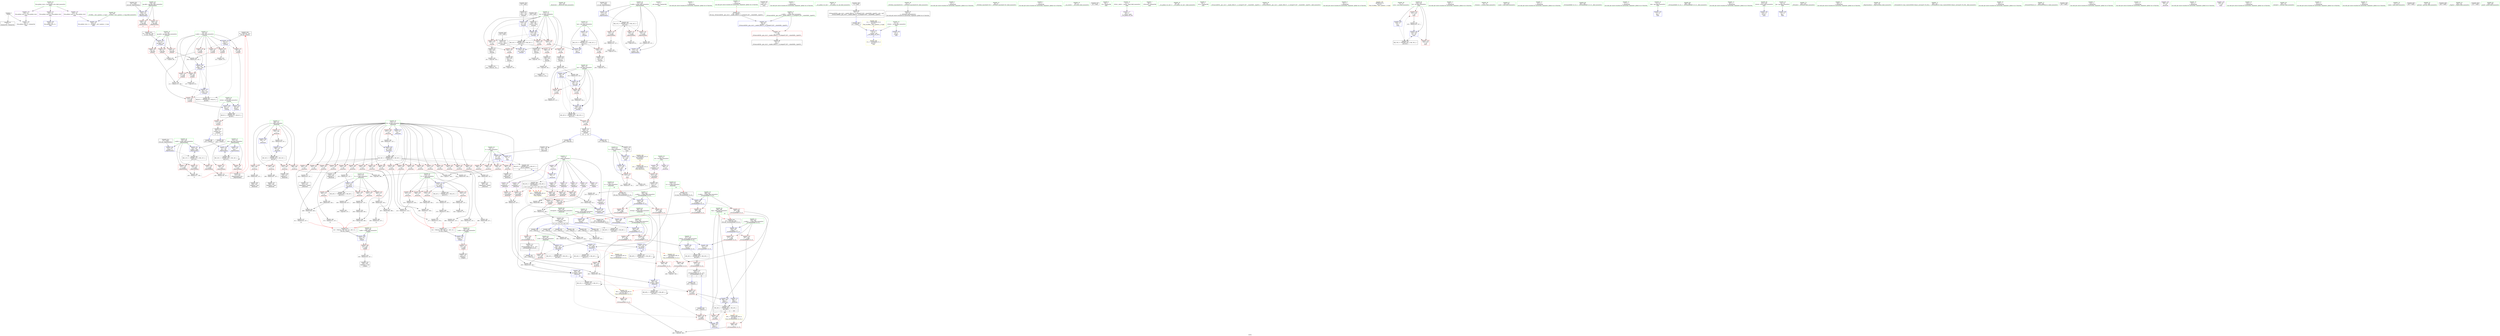 digraph "SVFG" {
	label="SVFG";

	Node0x55c903d73990 [shape=record,color=grey,label="{NodeID: 0\nNullPtr}"];
	Node0x55c903d73990 -> Node0x55c903d91a20[style=solid];
	Node0x55c903d73990 -> Node0x55c903d9ca40[style=solid];
	Node0x55c903de9160 [shape=record,color=black,label="{NodeID: 609\n81 = PHI(148, 159, )\n0th arg _Z2moxx }"];
	Node0x55c903de9160 -> Node0x55c903d9cce0[style=solid];
	Node0x55c903daca00 [shape=record,color=grey,label="{NodeID: 443\n230 = cmp(229, 231, )\n}"];
	Node0x55c903d9e880 [shape=record,color=blue,label="{NodeID: 277\n280\<--395\nref.tmp\<--add44\n_Z6solvedv\n|{|<s2>17}}"];
	Node0x55c903d9e880 -> Node0x55c903d93480[style=dashed];
	Node0x55c903d9e880 -> Node0x55c903dbeba0[style=dashed];
	Node0x55c903d9e880:s2 -> Node0x55c903dcb100[style=dashed,color=red];
	Node0x55c903d92510 [shape=record,color=red,label="{NodeID: 194\n410\<--270\n\<--i9\n_Z6solvedv\n}"];
	Node0x55c903d92510 -> Node0x55c903dab200[style=solid];
	Node0x55c903d8f5b0 [shape=record,color=black,label="{NodeID: 111\n387\<--386\nidxprom40\<--sub39\n_Z6solvedv\n}"];
	Node0x55c903d8d700 [shape=record,color=green,label="{NodeID: 28\n20\<--22\nn\<--n_field_insensitive\nGlob }"];
	Node0x55c903d8d700 -> Node0x55c903d95300[style=solid];
	Node0x55c903d8d700 -> Node0x55c903d953d0[style=solid];
	Node0x55c903d8d700 -> Node0x55c903d954a0[style=solid];
	Node0x55c903d8d700 -> Node0x55c903d9c740[style=solid];
	Node0x55c903d8d700 -> Node0x55c903d9df90[style=solid];
	Node0x55c903d988e0 [shape=record,color=grey,label="{NodeID: 388\n351 = Binary(346, 349, )\n|{<s0>12}}"];
	Node0x55c903d988e0:s0 -> Node0x55c903de9630[style=solid,color=red];
	Node0x55c903d93bd0 [shape=record,color=red,label="{NodeID: 222\n466\<--465\n\<--\n_ZSt3maxIiERKT_S2_S2_\n}"];
	Node0x55c903d93bd0 -> Node0x55c903dab980[style=solid];
	Node0x55c903d95710 [shape=record,color=red,label="{NodeID: 139\n91\<--85\n\<--a.addr\n_Z2moxx\n}"];
	Node0x55c903d95710 -> Node0x55c903dabb00[style=solid];
	Node0x55c903d900b0 [shape=record,color=green,label="{NodeID: 56\n263\<--264\n_Z6solvedv\<--_Z6solvedv_field_insensitive\n}"];
	Node0x55c903daa180 [shape=record,color=grey,label="{NodeID: 416\n360 = Binary(357, 359, )\n|{<s0>13}}"];
	Node0x55c903daa180:s0 -> Node0x55c903de9b20[style=solid,color=red];
	Node0x55c903d9d290 [shape=record,color=blue,label="{NodeID: 250\n127\<--123\nb.addr\<--b\n_Z6powmodxxx\n}"];
	Node0x55c903d9d290 -> Node0x55c903dc18d0[style=dashed];
	Node0x55c903d96dd0 [shape=record,color=red,label="{NodeID: 167\n208\<--173\n\<--ch\n_Z4readv\n}"];
	Node0x55c903d96dd0 -> Node0x55c903d8ea50[style=solid];
	Node0x55c903d91920 [shape=record,color=green,label="{NodeID: 84\n33\<--548\n_GLOBAL__sub_I_gonens_1_0.cpp\<--_GLOBAL__sub_I_gonens_1_0.cpp_field_insensitive\n}"];
	Node0x55c903d91920 -> Node0x55c903d9c940[style=solid];
	Node0x55c903d8b5f0 [shape=record,color=green,label="{NodeID: 1\n7\<--1\n__dso_handle\<--dummyObj\nGlob }"];
	Node0x55c903de93a0 [shape=record,color=black,label="{NodeID: 610\n82 = PHI(149, 160, )\n1st arg _Z2moxx }"];
	Node0x55c903de93a0 -> Node0x55c903d9cdb0[style=solid];
	Node0x55c903dacb80 [shape=record,color=grey,label="{NodeID: 444\n329 = cmp(327, 328, )\n}"];
	Node0x55c903d9e950 [shape=record,color=blue,label="{NodeID: 278\n268\<--400\nMax\<--\n_Z6solvedv\n}"];
	Node0x55c903d9e950 -> Node0x55c903dbd1b0[style=dashed];
	Node0x55c903d925e0 [shape=record,color=red,label="{NodeID: 195\n412\<--270\n\<--i9\n_Z6solvedv\n}"];
	Node0x55c903d925e0 -> Node0x55c903d99de0[style=solid];
	Node0x55c903d8f680 [shape=record,color=black,label="{NodeID: 112\n420\<--419\nidxprom57\<--\n_Z6solvedv\n}"];
	Node0x55c903d8d800 [shape=record,color=green,label="{NodeID: 29\n23\<--25\nstr\<--str_field_insensitive\nGlob }"];
	Node0x55c903d8d800 -> Node0x55c903d94cc0[style=solid];
	Node0x55c903d8d800 -> Node0x55c903d94d90[style=solid];
	Node0x55c903d98a60 [shape=record,color=grey,label="{NodeID: 389\n528 = Binary(527, 62, )\n}"];
	Node0x55c903d98a60 -> Node0x55c903d9f650[style=solid];
	Node0x55c903d93ca0 [shape=record,color=red,label="{NodeID: 223\n468\<--467\n\<--\n_ZSt3maxIiERKT_S2_S2_\n}"];
	Node0x55c903d93ca0 -> Node0x55c903dab980[style=solid];
	Node0x55c903d957e0 [shape=record,color=red,label="{NodeID: 140\n95\<--85\n\<--a.addr\n_Z2moxx\n}"];
	Node0x55c903d957e0 -> Node0x55c903dabe00[style=solid];
	Node0x55c903d901b0 [shape=record,color=green,label="{NodeID: 57\n266\<--267\ni\<--i_field_insensitive\n_Z6solvedv\n}"];
	Node0x55c903d901b0 -> Node0x55c903d972b0[style=solid];
	Node0x55c903d901b0 -> Node0x55c903d97380[style=solid];
	Node0x55c903d901b0 -> Node0x55c903d97450[style=solid];
	Node0x55c903d901b0 -> Node0x55c903d97520[style=solid];
	Node0x55c903d901b0 -> Node0x55c903d975f0[style=solid];
	Node0x55c903d901b0 -> Node0x55c903d9e130[style=solid];
	Node0x55c903d901b0 -> Node0x55c903d9e2d0[style=solid];
	Node0x55c903daa300 [shape=record,color=grey,label="{NodeID: 417\n424 = Binary(423, 257, )\n}"];
	Node0x55c903daa300 -> Node0x55c903d8f750[style=solid];
	Node0x55c903d9d360 [shape=record,color=blue,label="{NodeID: 251\n129\<--124\npp.addr\<--pp\n_Z6powmodxxx\n}"];
	Node0x55c903d9d360 -> Node0x55c903d96410[style=dashed];
	Node0x55c903d9d360 -> Node0x55c903d964e0[style=dashed];
	Node0x55c903d96ea0 [shape=record,color=red,label="{NodeID: 168\n218\<--173\n\<--ch\n_Z4readv\n}"];
	Node0x55c903d96ea0 -> Node0x55c903d8eb20[style=solid];
	Node0x55c903d91a20 [shape=record,color=black,label="{NodeID: 85\n2\<--3\ndummyVal\<--dummyVal\n}"];
	Node0x55c903d8b680 [shape=record,color=green,label="{NodeID: 2\n9\<--1\n\<--dummyObj\nCan only get source location for instruction, argument, global var or function.}"];
	Node0x55c903de9520 [shape=record,color=black,label="{NodeID: 611\n68 = PHI(62, )\n0th arg _ZSt4acosIiEN9__gnu_cxx11__enable_ifIXsr12__is_integerIT_EE7__valueEdE6__typeES2_ }"];
	Node0x55c903de9520 -> Node0x55c903d9cc10[style=solid];
	Node0x55c903dacd00 [shape=record,color=grey,label="{NodeID: 445\n210 = cmp(209, 192, )\n}"];
	Node0x55c903dacd00 -> Node0x55c9038e4060[style=solid];
	Node0x55c903d9ea20 [shape=record,color=blue,label="{NodeID: 279\n282\<--417\ns146\<--add55\n_Z6solvedv\n}"];
	Node0x55c903d9ea20 -> Node0x55c903d92fa0[style=dashed];
	Node0x55c903d9ea20 -> Node0x55c903dbf0a0[style=dashed];
	Node0x55c903d926b0 [shape=record,color=red,label="{NodeID: 196\n419\<--270\n\<--i9\n_Z6solvedv\n}"];
	Node0x55c903d926b0 -> Node0x55c903d8f680[style=solid];
	Node0x55c903d8f750 [shape=record,color=black,label="{NodeID: 113\n425\<--424\nidxprom60\<--sub59\n_Z6solvedv\n}"];
	Node0x55c903d8d900 [shape=record,color=green,label="{NodeID: 30\n31\<--35\nllvm.global_ctors\<--llvm.global_ctors_field_insensitive\nGlob }"];
	Node0x55c903d8d900 -> Node0x55c903d95000[style=solid];
	Node0x55c903d8d900 -> Node0x55c903d95100[style=solid];
	Node0x55c903d8d900 -> Node0x55c903d95200[style=solid];
	Node0x55c903d98be0 [shape=record,color=grey,label="{NodeID: 390\n343 = Binary(342, 257, )\n}"];
	Node0x55c903d98be0 -> Node0x55c903dabf80[style=solid];
	Node0x55c903d93d70 [shape=record,color=red,label="{NodeID: 224\n502\<--482\n\<--retval\n_ZSt3minIiERKT_S2_S2_\n}"];
	Node0x55c903d93d70 -> Node0x55c903d8f8f0[style=solid];
	Node0x55c903d958b0 [shape=record,color=red,label="{NodeID: 141\n99\<--85\n\<--a.addr\n_Z2moxx\n}"];
	Node0x55c903d958b0 -> Node0x55c903d9ce80[style=solid];
	Node0x55c903d90280 [shape=record,color=green,label="{NodeID: 58\n268\<--269\nMax\<--Max_field_insensitive\n_Z6solvedv\n|{|<s4>17|<s5>20}}"];
	Node0x55c903d90280 -> Node0x55c903d976c0[style=solid];
	Node0x55c903d90280 -> Node0x55c903d9e3a0[style=solid];
	Node0x55c903d90280 -> Node0x55c903d9e950[style=solid];
	Node0x55c903d90280 -> Node0x55c903d9ebc0[style=solid];
	Node0x55c903d90280:s4 -> Node0x55c903dea230[style=solid,color=red];
	Node0x55c903d90280:s5 -> Node0x55c903dea230[style=solid,color=red];
	Node0x55c903daa480 [shape=record,color=grey,label="{NodeID: 418\n362 = Binary(354, 361, )\n}"];
	Node0x55c903daa480 -> Node0x55c903d9e6e0[style=solid];
	Node0x55c903d9d430 [shape=record,color=blue,label="{NodeID: 252\n131\<--137\nans\<--\n_Z6powmodxxx\n}"];
	Node0x55c903d9d430 -> Node0x55c903dc1dd0[style=dashed];
	Node0x55c903d96f70 [shape=record,color=red,label="{NodeID: 169\n255\<--245\n\<--l.addr\n_Z3getii\n}"];
	Node0x55c903d96f70 -> Node0x55c903dab500[style=solid];
	Node0x55c903d91b20 [shape=record,color=black,label="{NodeID: 86\n514\<--21\nmain_ret\<--\nmain\n}"];
	Node0x55c903d8b930 [shape=record,color=green,label="{NodeID: 3\n12\<--1\n\<--dummyObj\nCan only get source location for instruction, argument, global var or function.}"];
	Node0x55c903de9630 [shape=record,color=black,label="{NodeID: 612\n243 = PHI(351, 356, 367, 372, 406, 411, )\n0th arg _Z3getii }"];
	Node0x55c903de9630 -> Node0x55c903d9ddf0[style=solid];
	Node0x55c903dace80 [shape=record,color=grey,label="{NodeID: 446\n300 = cmp(298, 299, )\n}"];
	Node0x55c903d9eaf0 [shape=record,color=blue,label="{NodeID: 280\n284\<--430\nref.tmp56\<--add63\n_Z6solvedv\n|{|<s2>20}}"];
	Node0x55c903d9eaf0 -> Node0x55c903d936f0[style=dashed];
	Node0x55c903d9eaf0 -> Node0x55c903dbf5a0[style=dashed];
	Node0x55c903d9eaf0:s2 -> Node0x55c903dcb100[style=dashed,color=red];
	Node0x55c903d92780 [shape=record,color=red,label="{NodeID: 197\n423\<--270\n\<--i9\n_Z6solvedv\n}"];
	Node0x55c903d92780 -> Node0x55c903daa300[style=solid];
	Node0x55c903d8f820 [shape=record,color=black,label="{NodeID: 114\n454\<--477\n_ZSt3maxIiERKT_S2_S2__ret\<--\n_ZSt3maxIiERKT_S2_S2_\n|{<s0>17|<s1>20}}"];
	Node0x55c903d8f820:s0 -> Node0x55c903de7e10[style=solid,color=blue];
	Node0x55c903d8f820:s1 -> Node0x55c903de8c10[style=solid,color=blue];
	Node0x55c903d8da00 [shape=record,color=green,label="{NodeID: 31\n36\<--37\n__cxx_global_var_init\<--__cxx_global_var_init_field_insensitive\n}"];
	Node0x55c903d98d60 [shape=record,color=grey,label="{NodeID: 391\n348 = Binary(347, 257, )\n}"];
	Node0x55c903d98d60 -> Node0x55c903d98ee0[style=solid];
	Node0x55c903d93e40 [shape=record,color=red,label="{NodeID: 225\n492\<--484\n\<--__a.addr\n_ZSt3minIiERKT_S2_S2_\n}"];
	Node0x55c903d93e40 -> Node0x55c903d94250[style=solid];
	Node0x55c903d95980 [shape=record,color=red,label="{NodeID: 142\n103\<--85\n\<--a.addr\n_Z2moxx\n}"];
	Node0x55c903d95980 -> Node0x55c903dab380[style=solid];
	Node0x55c903d90350 [shape=record,color=green,label="{NodeID: 59\n270\<--271\ni9\<--i9_field_insensitive\n_Z6solvedv\n}"];
	Node0x55c903d90350 -> Node0x55c903d97790[style=solid];
	Node0x55c903d90350 -> Node0x55c903d97860[style=solid];
	Node0x55c903d90350 -> Node0x55c903d97930[style=solid];
	Node0x55c903d90350 -> Node0x55c903d97a00[style=solid];
	Node0x55c903d90350 -> Node0x55c903d97ad0[style=solid];
	Node0x55c903d90350 -> Node0x55c903d97ba0[style=solid];
	Node0x55c903d90350 -> Node0x55c903d97c70[style=solid];
	Node0x55c903d90350 -> Node0x55c903d97d40[style=solid];
	Node0x55c903d90350 -> Node0x55c903d97e10[style=solid];
	Node0x55c903d90350 -> Node0x55c903d97ee0[style=solid];
	Node0x55c903d90350 -> Node0x55c903d97fb0[style=solid];
	Node0x55c903d90350 -> Node0x55c903d98080[style=solid];
	Node0x55c903d90350 -> Node0x55c903d98150[style=solid];
	Node0x55c903d90350 -> Node0x55c903d92370[style=solid];
	Node0x55c903d90350 -> Node0x55c903d92440[style=solid];
	Node0x55c903d90350 -> Node0x55c903d92510[style=solid];
	Node0x55c903d90350 -> Node0x55c903d925e0[style=solid];
	Node0x55c903d90350 -> Node0x55c903d926b0[style=solid];
	Node0x55c903d90350 -> Node0x55c903d92780[style=solid];
	Node0x55c903d90350 -> Node0x55c903d92850[style=solid];
	Node0x55c903d90350 -> Node0x55c903d9e470[style=solid];
	Node0x55c903d90350 -> Node0x55c903d9ec90[style=solid];
	Node0x55c903dcfa20 [shape=record,color=yellow,style=double,label="{NodeID: 585\n2V_2 = CSCHI(MR_2V_1)\npts\{10 \}\nCS[]}"];
	Node0x55c903daa600 [shape=record,color=grey,label="{NodeID: 419\n321 = Binary(320, 257, )\n}"];
	Node0x55c903daa600 -> Node0x55c903d9e2d0[style=solid];
	Node0x55c903d9d500 [shape=record,color=blue,label="{NodeID: 253\n131\<--150\nans\<--call\n_Z6powmodxxx\n}"];
	Node0x55c903d9d500 -> Node0x55c903dc1dd0[style=dashed];
	Node0x55c903d97040 [shape=record,color=red,label="{NodeID: 170\n251\<--247\n\<--r.addr\n_Z3getii\n}"];
	Node0x55c903d97040 -> Node0x55c903d8ee60[style=solid];
	Node0x55c903d91bf0 [shape=record,color=black,label="{NodeID: 87\n44\<--45\n\<--_ZNSt8ios_base4InitD1Ev\nCan only get source location for instruction, argument, global var or function.}"];
	Node0x55c903d8b9c0 [shape=record,color=green,label="{NodeID: 4\n15\<--1\n\<--dummyObj\nCan only get source location for instruction, argument, global var or function.}"];
	Node0x55c903de9b20 [shape=record,color=black,label="{NodeID: 613\n244 = PHI(353, 360, 369, 377, 408, 415, )\n1st arg _Z3getii }"];
	Node0x55c903de9b20 -> Node0x55c903d9dec0[style=solid];
	Node0x55c903dbd1b0 [shape=record,color=black,label="{NodeID: 447\nMR_36V_3 = PHI(MR_36V_5, MR_36V_2, )\npts\{269 \}\n|{|<s5>17|<s6>20}}"];
	Node0x55c903dbd1b0 -> Node0x55c903d976c0[style=dashed];
	Node0x55c903dbd1b0 -> Node0x55c903d93480[style=dashed];
	Node0x55c903dbd1b0 -> Node0x55c903d936f0[style=dashed];
	Node0x55c903dbd1b0 -> Node0x55c903d9e950[style=dashed];
	Node0x55c903dbd1b0 -> Node0x55c903d9ebc0[style=dashed];
	Node0x55c903dbd1b0:s5 -> Node0x55c903dcad50[style=dashed,color=red];
	Node0x55c903dbd1b0:s6 -> Node0x55c903dcad50[style=dashed,color=red];
	Node0x55c903d9ebc0 [shape=record,color=blue,label="{NodeID: 281\n268\<--433\nMax\<--\n_Z6solvedv\n}"];
	Node0x55c903d9ebc0 -> Node0x55c903dbd1b0[style=dashed];
	Node0x55c903d92850 [shape=record,color=red,label="{NodeID: 198\n437\<--270\n\<--i9\n_Z6solvedv\n}"];
	Node0x55c903d92850 -> Node0x55c903d99060[style=solid];
	Node0x55c903d8f8f0 [shape=record,color=black,label="{NodeID: 115\n479\<--502\n_ZSt3minIiERKT_S2_S2__ret\<--\n_ZSt3minIiERKT_S2_S2_\n|{<s0>16}}"];
	Node0x55c903d8f8f0:s0 -> Node0x55c903de7cd0[style=solid,color=blue];
	Node0x55c903d8db00 [shape=record,color=green,label="{NodeID: 32\n40\<--41\n_ZNSt8ios_base4InitC1Ev\<--_ZNSt8ios_base4InitC1Ev_field_insensitive\n}"];
	Node0x55c903d98ee0 [shape=record,color=grey,label="{NodeID: 392\n349 = Binary(348, 350, )\n}"];
	Node0x55c903d98ee0 -> Node0x55c903d988e0[style=solid];
	Node0x55c903d93f10 [shape=record,color=red,label="{NodeID: 226\n499\<--484\n\<--__a.addr\n_ZSt3minIiERKT_S2_S2_\n}"];
	Node0x55c903d93f10 -> Node0x55c903d9f310[style=solid];
	Node0x55c903d95a50 [shape=record,color=red,label="{NodeID: 143\n106\<--85\n\<--a.addr\n_Z2moxx\n}"];
	Node0x55c903d95a50 -> Node0x55c903dac100[style=solid];
	Node0x55c903d90420 [shape=record,color=green,label="{NodeID: 60\n272\<--273\nl1\<--l1_field_insensitive\n_Z6solvedv\n}"];
	Node0x55c903d90420 -> Node0x55c903d92920[style=solid];
	Node0x55c903d90420 -> Node0x55c903d929f0[style=solid];
	Node0x55c903d90420 -> Node0x55c903d92ac0[style=solid];
	Node0x55c903d90420 -> Node0x55c903d92b90[style=solid];
	Node0x55c903d90420 -> Node0x55c903d9e540[style=solid];
	Node0x55c903de5b80 [shape=record,color=black,label="{NodeID: 586\n150 = PHI(80, )\n}"];
	Node0x55c903de5b80 -> Node0x55c903d9d500[style=solid];
	Node0x55c903daa780 [shape=record,color=grey,label="{NodeID: 420\n314 = Binary(306, 313, )\n}"];
	Node0x55c903daa780 -> Node0x55c903d9e200[style=solid];
	Node0x55c903d9d5d0 [shape=record,color=blue,label="{NodeID: 254\n127\<--155\nb.addr\<--shr\n_Z6powmodxxx\n}"];
	Node0x55c903d9d5d0 -> Node0x55c903dc18d0[style=dashed];
	Node0x55c903d97110 [shape=record,color=red,label="{NodeID: 171\n254\<--253\n\<--arrayidx\n_Z3getii\n}"];
	Node0x55c903d97110 -> Node0x55c903da46f0[style=solid];
	Node0x55c903d91cf0 [shape=record,color=black,label="{NodeID: 88\n73\<--72\nconv\<--\n_ZSt4acosIiEN9__gnu_cxx11__enable_ifIXsr12__is_integerIT_EE7__valueEdE6__typeES2_\n}"];
	Node0x55c903d8ba50 [shape=record,color=green,label="{NodeID: 5\n21\<--1\n\<--dummyObj\nCan only get source location for instruction, argument, global var or function.}"];
	Node0x55c903de9da0 [shape=record,color=black,label="{NodeID: 614\n122 = PHI()\n0th arg _Z6powmodxxx }"];
	Node0x55c903de9da0 -> Node0x55c903d9d1c0[style=solid];
	Node0x55c903dbd2a0 [shape=record,color=black,label="{NodeID: 448\nMR_38V_3 = PHI(MR_38V_4, MR_38V_2, )\npts\{271 \}\n}"];
	Node0x55c903dbd2a0 -> Node0x55c903d97790[style=dashed];
	Node0x55c903dbd2a0 -> Node0x55c903d97860[style=dashed];
	Node0x55c903dbd2a0 -> Node0x55c903d97930[style=dashed];
	Node0x55c903dbd2a0 -> Node0x55c903d97a00[style=dashed];
	Node0x55c903dbd2a0 -> Node0x55c903d97ad0[style=dashed];
	Node0x55c903dbd2a0 -> Node0x55c903d97ba0[style=dashed];
	Node0x55c903dbd2a0 -> Node0x55c903d97c70[style=dashed];
	Node0x55c903dbd2a0 -> Node0x55c903d97d40[style=dashed];
	Node0x55c903dbd2a0 -> Node0x55c903d97e10[style=dashed];
	Node0x55c903dbd2a0 -> Node0x55c903d97ee0[style=dashed];
	Node0x55c903dbd2a0 -> Node0x55c903d97fb0[style=dashed];
	Node0x55c903dbd2a0 -> Node0x55c903d98080[style=dashed];
	Node0x55c903dbd2a0 -> Node0x55c903d98150[style=dashed];
	Node0x55c903dbd2a0 -> Node0x55c903d92370[style=dashed];
	Node0x55c903dbd2a0 -> Node0x55c903d92440[style=dashed];
	Node0x55c903dbd2a0 -> Node0x55c903d92510[style=dashed];
	Node0x55c903dbd2a0 -> Node0x55c903d925e0[style=dashed];
	Node0x55c903dbd2a0 -> Node0x55c903d926b0[style=dashed];
	Node0x55c903dbd2a0 -> Node0x55c903d92780[style=dashed];
	Node0x55c903dbd2a0 -> Node0x55c903d92850[style=dashed];
	Node0x55c903dbd2a0 -> Node0x55c903d9ec90[style=dashed];
	Node0x55c903d9ec90 [shape=record,color=blue,label="{NodeID: 282\n270\<--438\ni9\<--inc66\n_Z6solvedv\n}"];
	Node0x55c903d9ec90 -> Node0x55c903dbd2a0[style=dashed];
	Node0x55c903d92920 [shape=record,color=red,label="{NodeID: 199\n338\<--272\n\<--l1\n_Z6solvedv\n}"];
	Node0x55c903d92920 -> Node0x55c903daa000[style=solid];
	Node0x55c903d943d0 [shape=record,color=black,label="{NodeID: 116\n523\<--522\nconv\<--call\nmain\n}"];
	Node0x55c903d943d0 -> Node0x55c903d9f4b0[style=solid];
	Node0x55c903d8dc00 [shape=record,color=green,label="{NodeID: 33\n46\<--47\n__cxa_atexit\<--__cxa_atexit_field_insensitive\n}"];
	Node0x55c903d99060 [shape=record,color=grey,label="{NodeID: 393\n438 = Binary(437, 257, )\n}"];
	Node0x55c903d99060 -> Node0x55c903d9ec90[style=solid];
	Node0x55c903d93fe0 [shape=record,color=red,label="{NodeID: 227\n490\<--486\n\<--__b.addr\n_ZSt3minIiERKT_S2_S2_\n}"];
	Node0x55c903d93fe0 -> Node0x55c903d94180[style=solid];
	Node0x55c903d95b20 [shape=record,color=red,label="{NodeID: 144\n110\<--85\n\<--a.addr\n_Z2moxx\n}"];
	Node0x55c903d95b20 -> Node0x55c903d991e0[style=solid];
	Node0x55c903d904f0 [shape=record,color=green,label="{NodeID: 61\n274\<--275\nl2\<--l2_field_insensitive\n_Z6solvedv\n}"];
	Node0x55c903d904f0 -> Node0x55c903d92c60[style=solid];
	Node0x55c903d904f0 -> Node0x55c903d92d30[style=solid];
	Node0x55c903d904f0 -> Node0x55c903d92e00[style=solid];
	Node0x55c903d904f0 -> Node0x55c903d92ed0[style=solid];
	Node0x55c903d904f0 -> Node0x55c903d9e610[style=solid];
	Node0x55c903de5ab0 [shape=record,color=black,label="{NodeID: 587\n43 = PHI()\n}"];
	Node0x55c903daa900 [shape=record,color=grey,label="{NodeID: 421\n395 = Binary(390, 394, )\n}"];
	Node0x55c903daa900 -> Node0x55c903d9e880[style=solid];
	Node0x55c903d9d6a0 [shape=record,color=blue,label="{NodeID: 255\n125\<--161\na.addr\<--call3\n_Z6powmodxxx\n}"];
	Node0x55c903d9d6a0 -> Node0x55c903dc13d0[style=dashed];
	Node0x55c903d971e0 [shape=record,color=red,label="{NodeID: 172\n260\<--259\n\<--arrayidx2\n_Z3getii\n}"];
	Node0x55c903d971e0 -> Node0x55c903da46f0[style=solid];
	Node0x55c903d91dc0 [shape=record,color=black,label="{NodeID: 89\n67\<--74\n_ZSt4acosIiEN9__gnu_cxx11__enable_ifIXsr12__is_integerIT_EE7__valueEdE6__typeES2__ret\<--call\n_ZSt4acosIiEN9__gnu_cxx11__enable_ifIXsr12__is_integerIT_EE7__valueEdE6__typeES2_\n|{<s0>3}}"];
	Node0x55c903d91dc0:s0 -> Node0x55c903de7960[style=solid,color=blue];
	Node0x55c903d8bae0 [shape=record,color=green,label="{NodeID: 6\n26\<--1\n.str\<--dummyObj\nGlob }"];
	Node0x55c903de9e70 [shape=record,color=black,label="{NodeID: 615\n123 = PHI()\n1st arg _Z6powmodxxx }"];
	Node0x55c903de9e70 -> Node0x55c903d9d290[style=solid];
	Node0x55c903dbd7a0 [shape=record,color=black,label="{NodeID: 449\nMR_40V_2 = PHI(MR_40V_3, MR_40V_1, )\npts\{273 \}\n}"];
	Node0x55c903dbd7a0 -> Node0x55c903d9e540[style=dashed];
	Node0x55c903d9ed60 [shape=record,color=blue,label="{NodeID: 283\n459\<--455\n__a.addr\<--__a\n_ZSt3maxIiERKT_S2_S2_\n}"];
	Node0x55c903d9ed60 -> Node0x55c903d93890[style=dashed];
	Node0x55c903d9ed60 -> Node0x55c903d93960[style=dashed];
	Node0x55c903d929f0 [shape=record,color=red,label="{NodeID: 200\n347\<--272\n\<--l1\n_Z6solvedv\n}"];
	Node0x55c903d929f0 -> Node0x55c903d98d60[style=solid];
	Node0x55c903d944a0 [shape=record,color=purple,label="{NodeID: 117\n42\<--4\n\<--_ZStL8__ioinit\n__cxx_global_var_init\n}"];
	Node0x55c903d8dd00 [shape=record,color=green,label="{NodeID: 34\n45\<--51\n_ZNSt8ios_base4InitD1Ev\<--_ZNSt8ios_base4InitD1Ev_field_insensitive\n}"];
	Node0x55c903d8dd00 -> Node0x55c903d91bf0[style=solid];
	Node0x55c903dc63d0 [shape=record,color=black,label="{NodeID: 477\nMR_22V_3 = PHI(MR_22V_4, MR_22V_2, )\npts\{172 \}\n}"];
	Node0x55c903dc63d0 -> Node0x55c903d969c0[style=dashed];
	Node0x55c903dc63d0 -> Node0x55c903d9d9e0[style=dashed];
	Node0x55c903d991e0 [shape=record,color=grey,label="{NodeID: 394\n111 = Binary(110, 109, )\n}"];
	Node0x55c903d991e0 -> Node0x55c903d9d020[style=solid];
	Node0x55c903d940b0 [shape=record,color=red,label="{NodeID: 228\n496\<--486\n\<--__b.addr\n_ZSt3minIiERKT_S2_S2_\n}"];
	Node0x55c903d940b0 -> Node0x55c903d9f240[style=solid];
	Node0x55c903d95bf0 [shape=record,color=red,label="{NodeID: 145\n114\<--85\n\<--a.addr\n_Z2moxx\n}"];
	Node0x55c903d95bf0 -> Node0x55c903d9d0f0[style=solid];
	Node0x55c903d905c0 [shape=record,color=green,label="{NodeID: 62\n276\<--277\ns1\<--s1_field_insensitive\n_Z6solvedv\n|{|<s1>16}}"];
	Node0x55c903d905c0 -> Node0x55c903d9e6e0[style=solid];
	Node0x55c903d905c0:s1 -> Node0x55c903dea010[style=solid,color=red];
	Node0x55c903de7960 [shape=record,color=black,label="{NodeID: 588\n61 = PHI(67, )\n}"];
	Node0x55c903de7960 -> Node0x55c903d9cb40[style=solid];
	Node0x55c903dca020 [shape=record,color=yellow,style=double,label="{NodeID: 505\n55V_1 = ENCHI(MR_55V_0)\npts\{250000 \}\nFun[_Z6solvedv]}"];
	Node0x55c903dca020 -> Node0x55c903d93140[style=dashed];
	Node0x55c903daaa80 [shape=record,color=grey,label="{NodeID: 422\n390 = Binary(384, 389, )\n}"];
	Node0x55c903daaa80 -> Node0x55c903daa900[style=solid];
	Node0x55c903d9d770 [shape=record,color=blue,label="{NodeID: 256\n169\<--93\nans\<--\n_Z4readv\n}"];
	Node0x55c903d9d770 -> Node0x55c903d96750[style=dashed];
	Node0x55c903d9d770 -> Node0x55c903d96820[style=dashed];
	Node0x55c903d9d770 -> Node0x55c903d9db80[style=dashed];
	Node0x55c903d9d770 -> Node0x55c903d9dd20[style=dashed];
	Node0x55c903d9d770 -> Node0x55c903dc36d0[style=dashed];
	Node0x55c903d972b0 [shape=record,color=red,label="{NodeID: 173\n298\<--266\n\<--i\n_Z6solvedv\n}"];
	Node0x55c903d972b0 -> Node0x55c903dace80[style=solid];
	Node0x55c903d91e90 [shape=record,color=black,label="{NodeID: 90\n80\<--117\n_Z2moxx_ret\<--\n_Z2moxx\n|{<s0>5|<s1>6}}"];
	Node0x55c903d91e90:s0 -> Node0x55c903de5b80[style=solid,color=blue];
	Node0x55c903d91e90:s1 -> Node0x55c903de7f50[style=solid,color=blue];
	Node0x55c903d8c320 [shape=record,color=green,label="{NodeID: 7\n28\<--1\n_ZSt4cout\<--dummyObj\nGlob }"];
	Node0x55c903de9f40 [shape=record,color=black,label="{NodeID: 616\n124 = PHI()\n2nd arg _Z6powmodxxx }"];
	Node0x55c903de9f40 -> Node0x55c903d9d360[style=solid];
	Node0x55c903dbdca0 [shape=record,color=black,label="{NodeID: 450\nMR_42V_2 = PHI(MR_42V_3, MR_42V_1, )\npts\{275 \}\n}"];
	Node0x55c903dbdca0 -> Node0x55c903d9e610[style=dashed];
	Node0x55c903d9ee30 [shape=record,color=blue,label="{NodeID: 284\n461\<--456\n__b.addr\<--__b\n_ZSt3maxIiERKT_S2_S2_\n}"];
	Node0x55c903d9ee30 -> Node0x55c903d93a30[style=dashed];
	Node0x55c903d9ee30 -> Node0x55c903d93b00[style=dashed];
	Node0x55c903d92ac0 [shape=record,color=red,label="{NodeID: 201\n365\<--272\n\<--l1\n_Z6solvedv\n}"];
	Node0x55c903d92ac0 -> Node0x55c903da9a00[style=solid];
	Node0x55c903d94570 [shape=record,color=purple,label="{NodeID: 118\n253\<--17\narrayidx\<--s\n_Z3getii\n}"];
	Node0x55c903d94570 -> Node0x55c903d97110[style=solid];
	Node0x55c903d8de00 [shape=record,color=green,label="{NodeID: 35\n58\<--59\n__cxx_global_var_init.1\<--__cxx_global_var_init.1_field_insensitive\n}"];
	Node0x55c903d99360 [shape=record,color=grey,label="{NodeID: 395\n379 = Binary(370, 378, )\n}"];
	Node0x55c903d99360 -> Node0x55c903d9e7b0[style=solid];
	Node0x55c903d94180 [shape=record,color=red,label="{NodeID: 229\n491\<--490\n\<--\n_ZSt3minIiERKT_S2_S2_\n}"];
	Node0x55c903d94180 -> Node0x55c903dac700[style=solid];
	Node0x55c903d95cc0 [shape=record,color=red,label="{NodeID: 146\n96\<--87\n\<--pp.addr\n_Z2moxx\n}"];
	Node0x55c903d95cc0 -> Node0x55c903dabe00[style=solid];
	Node0x55c903d90690 [shape=record,color=green,label="{NodeID: 63\n278\<--279\ns2\<--s2_field_insensitive\n_Z6solvedv\n|{|<s1>16}}"];
	Node0x55c903d90690 -> Node0x55c903d9e7b0[style=solid];
	Node0x55c903d90690:s1 -> Node0x55c903dea120[style=solid,color=red];
	Node0x55c903de7a90 [shape=record,color=black,label="{NodeID: 589\n74 = PHI()\n}"];
	Node0x55c903de7a90 -> Node0x55c903d91dc0[style=solid];
	Node0x55c903daac00 [shape=record,color=grey,label="{NodeID: 423\n234 = Binary(93, 233, )\n}"];
	Node0x55c903daac00 -> Node0x55c903d9dd20[style=solid];
	Node0x55c903d9d840 [shape=record,color=blue,label="{NodeID: 257\n171\<--177\nlast\<--\n_Z4readv\n}"];
	Node0x55c903d9d840 -> Node0x55c903dc63d0[style=dashed];
	Node0x55c903d97380 [shape=record,color=red,label="{NodeID: 174\n302\<--266\n\<--i\n_Z6solvedv\n}"];
	Node0x55c903d97380 -> Node0x55c903dab080[style=solid];
	Node0x55c903d91f60 [shape=record,color=black,label="{NodeID: 91\n121\<--164\n_Z6powmodxxx_ret\<--\n_Z6powmodxxx\n}"];
	Node0x55c903d8c3b0 [shape=record,color=green,label="{NodeID: 8\n29\<--1\n.str.2\<--dummyObj\nGlob }"];
	Node0x55c903dea010 [shape=record,color=black,label="{NodeID: 617\n480 = PHI(276, )\n0th arg _ZSt3minIiERKT_S2_S2_ }"];
	Node0x55c903dea010 -> Node0x55c903d9f0a0[style=solid];
	Node0x55c903dbe1a0 [shape=record,color=black,label="{NodeID: 451\nMR_44V_2 = PHI(MR_44V_4, MR_44V_1, )\npts\{277 \}\n}"];
	Node0x55c903dbe1a0 -> Node0x55c903d9e6e0[style=dashed];
	Node0x55c903dbe1a0 -> Node0x55c903dbe1a0[style=dashed];
	Node0x55c903d9ef00 [shape=record,color=blue,label="{NodeID: 285\n457\<--471\nretval\<--\n_ZSt3maxIiERKT_S2_S2_\n}"];
	Node0x55c903d9ef00 -> Node0x55c903dc72d0[style=dashed];
	Node0x55c903d92b90 [shape=record,color=red,label="{NodeID: 202\n404\<--272\n\<--l1\n_Z6solvedv\n}"];
	Node0x55c903d92b90 -> Node0x55c903da9100[style=solid];
	Node0x55c903d94640 [shape=record,color=purple,label="{NodeID: 119\n259\<--17\narrayidx2\<--s\n_Z3getii\n}"];
	Node0x55c903d94640 -> Node0x55c903d971e0[style=solid];
	Node0x55c903d8df00 [shape=record,color=green,label="{NodeID: 36\n63\<--64\n_ZSt4acosIiEN9__gnu_cxx11__enable_ifIXsr12__is_integerIT_EE7__valueEdE6__typeES2_\<--_ZSt4acosIiEN9__gnu_cxx11__enable_ifIXsr12__is_integerIT_EE7__valueEdE6__typeES2__field_insensitive\n}"];
	Node0x55c903d994e0 [shape=record,color=grey,label="{NodeID: 396\n356 = Binary(355, 257, )\n|{<s0>13}}"];
	Node0x55c903d994e0:s0 -> Node0x55c903de9630[style=solid,color=red];
	Node0x55c903d94250 [shape=record,color=red,label="{NodeID: 230\n493\<--492\n\<--\n_ZSt3minIiERKT_S2_S2_\n}"];
	Node0x55c903d94250 -> Node0x55c903dac700[style=solid];
	Node0x55c903d95d90 [shape=record,color=red,label="{NodeID: 147\n102\<--87\n\<--pp.addr\n_Z2moxx\n}"];
	Node0x55c903d95d90 -> Node0x55c903dab380[style=solid];
	Node0x55c903d90760 [shape=record,color=green,label="{NodeID: 64\n280\<--281\nref.tmp\<--ref.tmp_field_insensitive\n_Z6solvedv\n|{|<s1>17}}"];
	Node0x55c903d90760 -> Node0x55c903d9e880[style=solid];
	Node0x55c903d90760:s1 -> Node0x55c903dea380[style=solid,color=red];
	Node0x55c903de7b60 [shape=record,color=black,label="{NodeID: 590\n378 = PHI(242, )\n}"];
	Node0x55c903de7b60 -> Node0x55c903d99360[style=solid];
	Node0x55c903daad80 [shape=record,color=grey,label="{NodeID: 424\n408 = Binary(407, 257, )\n|{<s0>18}}"];
	Node0x55c903daad80:s0 -> Node0x55c903de9b20[style=solid,color=red];
	Node0x55c903d9d910 [shape=record,color=blue,label="{NodeID: 258\n173\<--181\nch\<--conv\n_Z4readv\n}"];
	Node0x55c903d9d910 -> Node0x55c903d96a90[style=dashed];
	Node0x55c903d9d910 -> Node0x55c903d96b60[style=dashed];
	Node0x55c903d9d910 -> Node0x55c903d96c30[style=dashed];
	Node0x55c903d9d910 -> Node0x55c903d9dab0[style=dashed];
	Node0x55c903d9d910 -> Node0x55c903dc0ed0[style=dashed];
	Node0x55c903d97450 [shape=record,color=red,label="{NodeID: 175\n307\<--266\n\<--i\n_Z6solvedv\n}"];
	Node0x55c903d97450 -> Node0x55c903da9280[style=solid];
	Node0x55c903d92030 [shape=record,color=black,label="{NodeID: 92\n181\<--178\nconv\<--call\n_Z4readv\n}"];
	Node0x55c903d92030 -> Node0x55c903d9d910[style=solid];
	Node0x55c903d8c440 [shape=record,color=green,label="{NodeID: 9\n32\<--1\n\<--dummyObj\nCan only get source location for instruction, argument, global var or function.}"];
	Node0x55c903dea120 [shape=record,color=black,label="{NodeID: 618\n481 = PHI(278, )\n1st arg _ZSt3minIiERKT_S2_S2_ }"];
	Node0x55c903dea120 -> Node0x55c903d9f170[style=solid];
	Node0x55c903dbe6a0 [shape=record,color=black,label="{NodeID: 452\nMR_46V_2 = PHI(MR_46V_4, MR_46V_1, )\npts\{279 \}\n}"];
	Node0x55c903dbe6a0 -> Node0x55c903d9e7b0[style=dashed];
	Node0x55c903dbe6a0 -> Node0x55c903dbe6a0[style=dashed];
	Node0x55c903d9efd0 [shape=record,color=blue,label="{NodeID: 286\n457\<--474\nretval\<--\n_ZSt3maxIiERKT_S2_S2_\n}"];
	Node0x55c903d9efd0 -> Node0x55c903dc72d0[style=dashed];
	Node0x55c903d92c60 [shape=record,color=red,label="{NodeID: 203\n342\<--274\n\<--l2\n_Z6solvedv\n}"];
	Node0x55c903d92c60 -> Node0x55c903d98be0[style=solid];
	Node0x55c903d94710 [shape=record,color=purple,label="{NodeID: 120\n294\<--17\n\<--s\n_Z6solvedv\n}"];
	Node0x55c903d94710 -> Node0x55c903d9e060[style=solid];
	Node0x55c903d8e000 [shape=record,color=green,label="{NodeID: 37\n69\<--70\n__x.addr\<--__x.addr_field_insensitive\n_ZSt4acosIiEN9__gnu_cxx11__enable_ifIXsr12__is_integerIT_EE7__valueEdE6__typeES2_\n}"];
	Node0x55c903d8e000 -> Node0x55c903d95570[style=solid];
	Node0x55c903d8e000 -> Node0x55c903d9cc10[style=solid];
	Node0x55c903dc72d0 [shape=record,color=black,label="{NodeID: 480\nMR_58V_3 = PHI(MR_58V_4, MR_58V_2, )\npts\{458 \}\n}"];
	Node0x55c903dc72d0 -> Node0x55c903d937c0[style=dashed];
	Node0x55c903d99660 [shape=record,color=grey,label="{NodeID: 397\n216 = Binary(215, 217, )\n}"];
	Node0x55c903d99660 -> Node0x55c903d99960[style=solid];
	Node0x55c903d9c240 [shape=record,color=red,label="{NodeID: 231\n527\<--517\n\<--T\nmain\n}"];
	Node0x55c903d9c240 -> Node0x55c903d98a60[style=solid];
	Node0x55c903d9c240 -> Node0x55c903dabc80[style=solid];
	Node0x55c903d95e60 [shape=record,color=red,label="{NodeID: 148\n109\<--87\n\<--pp.addr\n_Z2moxx\n}"];
	Node0x55c903d95e60 -> Node0x55c903d991e0[style=solid];
	Node0x55c903d90830 [shape=record,color=green,label="{NodeID: 65\n282\<--283\ns146\<--s146_field_insensitive\n_Z6solvedv\n}"];
	Node0x55c903d90830 -> Node0x55c903d92fa0[style=solid];
	Node0x55c903d90830 -> Node0x55c903d9ea20[style=solid];
	Node0x55c903de7cd0 [shape=record,color=black,label="{NodeID: 591\n391 = PHI(479, )\n}"];
	Node0x55c903de7cd0 -> Node0x55c903d933b0[style=solid];
	Node0x55c903daaf00 [shape=record,color=grey,label="{NodeID: 425\n386 = Binary(385, 257, )\n}"];
	Node0x55c903daaf00 -> Node0x55c903d8f5b0[style=solid];
	Node0x55c903d9d9e0 [shape=record,color=blue,label="{NodeID: 259\n171\<--197\nlast\<--\n_Z4readv\n}"];
	Node0x55c903d9d9e0 -> Node0x55c903dc63d0[style=dashed];
	Node0x55c903d97520 [shape=record,color=red,label="{NodeID: 176\n315\<--266\n\<--i\n_Z6solvedv\n}"];
	Node0x55c903d97520 -> Node0x55c903d8f410[style=solid];
	Node0x55c903d92100 [shape=record,color=black,label="{NodeID: 93\n185\<--184\nconv1\<--\n_Z4readv\n}"];
	Node0x55c903d92100 -> Node0x55c903dac280[style=solid];
	Node0x55c903d8c500 [shape=record,color=green,label="{NodeID: 10\n62\<--1\n\<--dummyObj\nCan only get source location for instruction, argument, global var or function.|{<s0>3}}"];
	Node0x55c903d8c500:s0 -> Node0x55c903de9520[style=solid,color=red];
	Node0x55c903dea230 [shape=record,color=black,label="{NodeID: 619\n455 = PHI(268, 268, )\n0th arg _ZSt3maxIiERKT_S2_S2_ }"];
	Node0x55c903dea230 -> Node0x55c903d9ed60[style=solid];
	Node0x55c903dcc760 [shape=record,color=yellow,style=double,label="{NodeID: 536\nRETMU(2V_2)\npts\{10 \}\nFun[_GLOBAL__sub_I_gonens_1_0.cpp]}"];
	Node0x55c903dbeba0 [shape=record,color=black,label="{NodeID: 453\nMR_48V_2 = PHI(MR_48V_4, MR_48V_1, )\npts\{281 \}\n}"];
	Node0x55c903dbeba0 -> Node0x55c903d936f0[style=dashed];
	Node0x55c903dbeba0 -> Node0x55c903d9e880[style=dashed];
	Node0x55c903dbeba0 -> Node0x55c903dbeba0[style=dashed];
	Node0x55c903d9f0a0 [shape=record,color=blue,label="{NodeID: 287\n484\<--480\n__a.addr\<--__a\n_ZSt3minIiERKT_S2_S2_\n}"];
	Node0x55c903d9f0a0 -> Node0x55c903d93e40[style=dashed];
	Node0x55c903d9f0a0 -> Node0x55c903d93f10[style=dashed];
	Node0x55c903d92d30 [shape=record,color=red,label="{NodeID: 204\n358\<--274\n\<--l2\n_Z6solvedv\n}"];
	Node0x55c903d92d30 -> Node0x55c903d98460[style=solid];
	Node0x55c903d947e0 [shape=record,color=purple,label="{NodeID: 121\n305\<--17\narrayidx\<--s\n_Z6solvedv\n}"];
	Node0x55c903d947e0 -> Node0x55c903d93070[style=solid];
	Node0x55c903d8e0d0 [shape=record,color=green,label="{NodeID: 38\n75\<--76\nacos\<--acos_field_insensitive\n}"];
	Node0x55c903d997e0 [shape=record,color=grey,label="{NodeID: 398\n221 = Binary(220, 222, )\n}"];
	Node0x55c903d997e0 -> Node0x55c903d9db80[style=solid];
	Node0x55c903d9c2d0 [shape=record,color=red,label="{NodeID: 232\n532\<--519\n\<--tot\nmain\n}"];
	Node0x55c903d9c2d0 -> Node0x55c903da4cf0[style=solid];
	Node0x55c903d95f30 [shape=record,color=red,label="{NodeID: 149\n147\<--125\n\<--a.addr\n_Z6powmodxxx\n}"];
	Node0x55c903d95f30 -> Node0x55c903da4870[style=solid];
	Node0x55c903d90900 [shape=record,color=green,label="{NodeID: 66\n284\<--285\nref.tmp56\<--ref.tmp56_field_insensitive\n_Z6solvedv\n|{|<s1>20}}"];
	Node0x55c903d90900 -> Node0x55c903d9eaf0[style=solid];
	Node0x55c903d90900:s1 -> Node0x55c903dea380[style=solid,color=red];
	Node0x55c903de7e10 [shape=record,color=black,label="{NodeID: 592\n397 = PHI(454, )\n}"];
	Node0x55c903de7e10 -> Node0x55c903d93480[style=solid];
	Node0x55c903dca3d0 [shape=record,color=yellow,style=double,label="{NodeID: 509\n55V_1 = ENCHI(MR_55V_0)\npts\{250000 \}\nFun[main]|{<s0>25}}"];
	Node0x55c903dca3d0:s0 -> Node0x55c903dca020[style=dashed,color=red];
	Node0x55c903dab080 [shape=record,color=grey,label="{NodeID: 426\n303 = Binary(302, 257, )\n}"];
	Node0x55c903dab080 -> Node0x55c903d8f1a0[style=solid];
	Node0x55c903d9dab0 [shape=record,color=blue,label="{NodeID: 260\n173\<--200\nch\<--conv5\n_Z4readv\n}"];
	Node0x55c903d9dab0 -> Node0x55c903d96a90[style=dashed];
	Node0x55c903d9dab0 -> Node0x55c903d96b60[style=dashed];
	Node0x55c903d9dab0 -> Node0x55c903d96c30[style=dashed];
	Node0x55c903d9dab0 -> Node0x55c903d9dab0[style=dashed];
	Node0x55c903d9dab0 -> Node0x55c903dc0ed0[style=dashed];
	Node0x55c903d975f0 [shape=record,color=red,label="{NodeID: 177\n320\<--266\n\<--i\n_Z6solvedv\n}"];
	Node0x55c903d975f0 -> Node0x55c903daa600[style=solid];
	Node0x55c903d921d0 [shape=record,color=black,label="{NodeID: 94\n190\<--189\nconv2\<--\n_Z4readv\n}"];
	Node0x55c903d921d0 -> Node0x55c903dac400[style=solid];
	Node0x55c903d8c600 [shape=record,color=green,label="{NodeID: 11\n93\<--1\n\<--dummyObj\nCan only get source location for instruction, argument, global var or function.}"];
	Node0x55c903dea380 [shape=record,color=black,label="{NodeID: 620\n456 = PHI(280, 284, )\n1st arg _ZSt3maxIiERKT_S2_S2_ }"];
	Node0x55c903dea380 -> Node0x55c903d9ee30[style=solid];
	Node0x55c903dbf0a0 [shape=record,color=black,label="{NodeID: 454\nMR_50V_2 = PHI(MR_50V_3, MR_50V_1, )\npts\{283 \}\n}"];
	Node0x55c903dbf0a0 -> Node0x55c903d9ea20[style=dashed];
	Node0x55c903dbf0a0 -> Node0x55c903dbf0a0[style=dashed];
	Node0x55c903d9f170 [shape=record,color=blue,label="{NodeID: 288\n486\<--481\n__b.addr\<--__b\n_ZSt3minIiERKT_S2_S2_\n}"];
	Node0x55c903d9f170 -> Node0x55c903d93fe0[style=dashed];
	Node0x55c903d9f170 -> Node0x55c903d940b0[style=dashed];
	Node0x55c903d92e00 [shape=record,color=red,label="{NodeID: 205\n374\<--274\n\<--l2\n_Z6solvedv\n}"];
	Node0x55c903d92e00 -> Node0x55c903d98760[style=solid];
	Node0x55c903d948b0 [shape=record,color=purple,label="{NodeID: 122\n317\<--17\narrayidx8\<--s\n_Z6solvedv\n}"];
	Node0x55c903d948b0 -> Node0x55c903d9e200[style=solid];
	Node0x55c903d8e1d0 [shape=record,color=green,label="{NodeID: 39\n78\<--79\n_Z2moxx\<--_Z2moxx_field_insensitive\n}"];
	Node0x55c903d99960 [shape=record,color=grey,label="{NodeID: 399\n220 = Binary(216, 219, )\n}"];
	Node0x55c903d99960 -> Node0x55c903d997e0[style=solid];
	Node0x55c903d9c3a0 [shape=record,color=red,label="{NodeID: 233\n535\<--519\n\<--tot\nmain\n}"];
	Node0x55c903d96000 [shape=record,color=red,label="{NodeID: 150\n157\<--125\n\<--a.addr\n_Z6powmodxxx\n}"];
	Node0x55c903d96000 -> Node0x55c903da4ff0[style=solid];
	Node0x55c903d909d0 [shape=record,color=green,label="{NodeID: 67\n292\<--293\nscanf\<--scanf_field_insensitive\n}"];
	Node0x55c903de7f50 [shape=record,color=black,label="{NodeID: 593\n161 = PHI(80, )\n}"];
	Node0x55c903de7f50 -> Node0x55c903d9d6a0[style=solid];
	Node0x55c903dab200 [shape=record,color=grey,label="{NodeID: 427\n411 = Binary(410, 257, )\n|{<s0>19}}"];
	Node0x55c903dab200:s0 -> Node0x55c903de9630[style=solid,color=red];
	Node0x55c903d9db80 [shape=record,color=blue,label="{NodeID: 261\n169\<--221\nans\<--sub\n_Z4readv\n}"];
	Node0x55c903d9db80 -> Node0x55c903d96750[style=dashed];
	Node0x55c903d9db80 -> Node0x55c903d96820[style=dashed];
	Node0x55c903d9db80 -> Node0x55c903d9db80[style=dashed];
	Node0x55c903d9db80 -> Node0x55c903d9dd20[style=dashed];
	Node0x55c903d9db80 -> Node0x55c903dc36d0[style=dashed];
	Node0x55c903d976c0 [shape=record,color=red,label="{NodeID: 178\n441\<--268\n\<--Max\n_Z6solvedv\n}"];
	Node0x55c903d922a0 [shape=record,color=black,label="{NodeID: 95\n200\<--199\nconv5\<--call4\n_Z4readv\n}"];
	Node0x55c903d922a0 -> Node0x55c903d9dab0[style=solid];
	Node0x55c903d8c700 [shape=record,color=green,label="{NodeID: 12\n137\<--1\n\<--dummyObj\nCan only get source location for instruction, argument, global var or function.}"];
	Node0x55c903dbf5a0 [shape=record,color=black,label="{NodeID: 455\nMR_52V_2 = PHI(MR_52V_3, MR_52V_1, )\npts\{285 \}\n}"];
	Node0x55c903dbf5a0 -> Node0x55c903d93480[style=dashed];
	Node0x55c903dbf5a0 -> Node0x55c903d9eaf0[style=dashed];
	Node0x55c903dbf5a0 -> Node0x55c903dbf5a0[style=dashed];
	Node0x55c903d9f240 [shape=record,color=blue,label="{NodeID: 289\n482\<--496\nretval\<--\n_ZSt3minIiERKT_S2_S2_\n}"];
	Node0x55c903d9f240 -> Node0x55c903dc40d0[style=dashed];
	Node0x55c903d92ed0 [shape=record,color=red,label="{NodeID: 206\n413\<--274\n\<--l2\n_Z6solvedv\n}"];
	Node0x55c903d92ed0 -> Node0x55c903d99c60[style=solid];
	Node0x55c903d94980 [shape=record,color=purple,label="{NodeID: 123\n383\<--17\narrayidx38\<--s\n_Z6solvedv\n}"];
	Node0x55c903d94980 -> Node0x55c903d93210[style=solid];
	Node0x55c903d8e2d0 [shape=record,color=green,label="{NodeID: 40\n83\<--84\nretval\<--retval_field_insensitive\n_Z2moxx\n}"];
	Node0x55c903d8e2d0 -> Node0x55c903d95640[style=solid];
	Node0x55c903d8e2d0 -> Node0x55c903d9ce80[style=solid];
	Node0x55c903d8e2d0 -> Node0x55c903d9d0f0[style=solid];
	Node0x55c903d99ae0 [shape=record,color=grey,label="{NodeID: 400\n428 = Binary(422, 427, )\n}"];
	Node0x55c903d99ae0 -> Node0x55c903d985e0[style=solid];
	Node0x55c903d9c470 [shape=record,color=blue,label="{NodeID: 234\n8\<--9\n_ZL2pi\<--\nGlob }"];
	Node0x55c903d960d0 [shape=record,color=red,label="{NodeID: 151\n158\<--125\n\<--a.addr\n_Z6powmodxxx\n}"];
	Node0x55c903d960d0 -> Node0x55c903da4ff0[style=solid];
	Node0x55c903d90ad0 [shape=record,color=green,label="{NodeID: 68\n392\<--393\n_ZSt3minIiERKT_S2_S2_\<--_ZSt3minIiERKT_S2_S2__field_insensitive\n}"];
	Node0x55c903de8090 [shape=record,color=black,label="{NodeID: 594\n178 = PHI()\n}"];
	Node0x55c903de8090 -> Node0x55c903d92030[style=solid];
	Node0x55c903dab380 [shape=record,color=grey,label="{NodeID: 428\n104 = Binary(103, 102, )\n}"];
	Node0x55c903dab380 -> Node0x55c903d9cf50[style=solid];
	Node0x55c903d9dc50 [shape=record,color=blue,label="{NodeID: 262\n173\<--225\nch\<--conv14\n_Z4readv\n}"];
	Node0x55c903d9dc50 -> Node0x55c903dc0ed0[style=dashed];
	Node0x55c903d97790 [shape=record,color=red,label="{NodeID: 179\n327\<--270\n\<--i9\n_Z6solvedv\n}"];
	Node0x55c903d97790 -> Node0x55c903dacb80[style=solid];
	Node0x55c903d8e980 [shape=record,color=black,label="{NodeID: 96\n205\<--204\nconv7\<--\n_Z4readv\n}"];
	Node0x55c903d8e980 -> Node0x55c903dac880[style=solid];
	Node0x55c903d8c800 [shape=record,color=green,label="{NodeID: 13\n177\<--1\n\<--dummyObj\nCan only get source location for instruction, argument, global var or function.}"];
	Node0x55c903d9f310 [shape=record,color=blue,label="{NodeID: 290\n482\<--499\nretval\<--\n_ZSt3minIiERKT_S2_S2_\n}"];
	Node0x55c903d9f310 -> Node0x55c903dc40d0[style=dashed];
	Node0x55c903d92fa0 [shape=record,color=red,label="{NodeID: 207\n429\<--282\n\<--s146\n_Z6solvedv\n}"];
	Node0x55c903d92fa0 -> Node0x55c903d985e0[style=solid];
	Node0x55c903d94a50 [shape=record,color=purple,label="{NodeID: 124\n388\<--17\narrayidx41\<--s\n_Z6solvedv\n}"];
	Node0x55c903d94a50 -> Node0x55c903d932e0[style=solid];
	Node0x55c903d8e3a0 [shape=record,color=green,label="{NodeID: 41\n85\<--86\na.addr\<--a.addr_field_insensitive\n_Z2moxx\n}"];
	Node0x55c903d8e3a0 -> Node0x55c903d95710[style=solid];
	Node0x55c903d8e3a0 -> Node0x55c903d957e0[style=solid];
	Node0x55c903d8e3a0 -> Node0x55c903d958b0[style=solid];
	Node0x55c903d8e3a0 -> Node0x55c903d95980[style=solid];
	Node0x55c903d8e3a0 -> Node0x55c903d95a50[style=solid];
	Node0x55c903d8e3a0 -> Node0x55c903d95b20[style=solid];
	Node0x55c903d8e3a0 -> Node0x55c903d95bf0[style=solid];
	Node0x55c903d8e3a0 -> Node0x55c903d9cce0[style=solid];
	Node0x55c903d8e3a0 -> Node0x55c903d9cf50[style=solid];
	Node0x55c903d8e3a0 -> Node0x55c903d9d020[style=solid];
	Node0x55c903d99c60 [shape=record,color=grey,label="{NodeID: 401\n414 = Binary(413, 350, )\n}"];
	Node0x55c903d99c60 -> Node0x55c903d99de0[style=solid];
	Node0x55c903d9c540 [shape=record,color=blue,label="{NodeID: 235\n11\<--12\neps\<--\nGlob }"];
	Node0x55c903d961a0 [shape=record,color=red,label="{NodeID: 152\n139\<--127\n\<--b.addr\n_Z6powmodxxx\n}"];
	Node0x55c903d961a0 -> Node0x55c903dab800[style=solid];
	Node0x55c903d90bd0 [shape=record,color=green,label="{NodeID: 69\n398\<--399\n_ZSt3maxIiERKT_S2_S2_\<--_ZSt3maxIiERKT_S2_S2__field_insensitive\n}"];
	Node0x55c903de8160 [shape=record,color=black,label="{NodeID: 595\n199 = PHI()\n}"];
	Node0x55c903de8160 -> Node0x55c903d922a0[style=solid];
	Node0x55c903dab500 [shape=record,color=grey,label="{NodeID: 429\n256 = Binary(255, 257, )\n}"];
	Node0x55c903dab500 -> Node0x55c903d8ef30[style=solid];
	Node0x55c903d9dd20 [shape=record,color=blue,label="{NodeID: 263\n169\<--234\nans\<--sub18\n_Z4readv\n}"];
	Node0x55c903d9dd20 -> Node0x55c903dc36d0[style=dashed];
	Node0x55c903d97860 [shape=record,color=red,label="{NodeID: 180\n331\<--270\n\<--i9\n_Z6solvedv\n}"];
	Node0x55c903d97860 -> Node0x55c903da9400[style=solid];
	Node0x55c903d8ea50 [shape=record,color=black,label="{NodeID: 97\n209\<--208\nconv9\<--\n_Z4readv\n}"];
	Node0x55c903d8ea50 -> Node0x55c903dacd00[style=solid];
	Node0x55c903d8c900 [shape=record,color=green,label="{NodeID: 14\n187\<--1\n\<--dummyObj\nCan only get source location for instruction, argument, global var or function.}"];
	Node0x55c903dbffa0 [shape=record,color=black,label="{NodeID: 457\nMR_78V_3 = PHI(MR_78V_4, MR_78V_2, )\npts\{520 \}\n}"];
	Node0x55c903dbffa0 -> Node0x55c903d9c2d0[style=dashed];
	Node0x55c903dbffa0 -> Node0x55c903d9f720[style=dashed];
	Node0x55c903d9f3e0 [shape=record,color=blue,label="{NodeID: 291\n515\<--21\nretval\<--\nmain\n}"];
	Node0x55c903d93070 [shape=record,color=red,label="{NodeID: 208\n306\<--305\n\<--arrayidx\n_Z6solvedv\n}"];
	Node0x55c903d93070 -> Node0x55c903daa780[style=solid];
	Node0x55c903d94b20 [shape=record,color=purple,label="{NodeID: 125\n421\<--17\narrayidx58\<--s\n_Z6solvedv\n}"];
	Node0x55c903d94b20 -> Node0x55c903d93550[style=solid];
	Node0x55c903d8e470 [shape=record,color=green,label="{NodeID: 42\n87\<--88\npp.addr\<--pp.addr_field_insensitive\n_Z2moxx\n}"];
	Node0x55c903d8e470 -> Node0x55c903d95cc0[style=solid];
	Node0x55c903d8e470 -> Node0x55c903d95d90[style=solid];
	Node0x55c903d8e470 -> Node0x55c903d95e60[style=solid];
	Node0x55c903d8e470 -> Node0x55c903d9cdb0[style=solid];
	Node0x55c903d99de0 [shape=record,color=grey,label="{NodeID: 402\n415 = Binary(412, 414, )\n|{<s0>19}}"];
	Node0x55c903d99de0:s0 -> Node0x55c903de9b20[style=solid,color=red];
	Node0x55c903d9c640 [shape=record,color=blue,label="{NodeID: 236\n14\<--15\npp\<--\nGlob }"];
	Node0x55c903d96270 [shape=record,color=red,label="{NodeID: 153\n142\<--127\n\<--b.addr\n_Z6powmodxxx\n}"];
	Node0x55c903d96270 -> Node0x55c903da49f0[style=solid];
	Node0x55c903d90cd0 [shape=record,color=green,label="{NodeID: 70\n443\<--444\n_ZNSolsEi\<--_ZNSolsEi_field_insensitive\n}"];
	Node0x55c903de8230 [shape=record,color=black,label="{NodeID: 596\n224 = PHI()\n}"];
	Node0x55c903de8230 -> Node0x55c903d8ebf0[style=solid];
	Node0x55c903dab680 [shape=record,color=grey,label="{NodeID: 430\n144 = cmp(143, 93, )\n}"];
	Node0x55c903d9ddf0 [shape=record,color=blue,label="{NodeID: 264\n245\<--243\nl.addr\<--l\n_Z3getii\n}"];
	Node0x55c903d9ddf0 -> Node0x55c903d96f70[style=dashed];
	Node0x55c903d97930 [shape=record,color=red,label="{NodeID: 181\n335\<--270\n\<--i9\n_Z6solvedv\n}"];
	Node0x55c903d97930 -> Node0x55c903da9d00[style=solid];
	Node0x55c903d8eb20 [shape=record,color=black,label="{NodeID: 98\n219\<--218\nconv12\<--\n_Z4readv\n}"];
	Node0x55c903d8eb20 -> Node0x55c903d99960[style=solid];
	Node0x55c903d8ca00 [shape=record,color=green,label="{NodeID: 15\n192\<--1\n\<--dummyObj\nCan only get source location for instruction, argument, global var or function.}"];
	Node0x55c903dc04a0 [shape=record,color=black,label="{NodeID: 458\nMR_81V_2 = PHI(MR_81V_3, MR_81V_1, )\npts\{22 190000 \}\n|{<s0>25|<s1>25}}"];
	Node0x55c903dc04a0:s0 -> Node0x55c903d9df90[style=dashed,color=red];
	Node0x55c903dc04a0:s1 -> Node0x55c903d9e060[style=dashed,color=red];
	Node0x55c9038e4060 [shape=record,color=black,label="{NodeID: 375\n212 = PHI(213, 210, )\n}"];
	Node0x55c903d9f4b0 [shape=record,color=blue,label="{NodeID: 292\n517\<--523\nT\<--conv\nmain\n}"];
	Node0x55c903d9f4b0 -> Node0x55c903d9c240[style=dashed];
	Node0x55c903d9f4b0 -> Node0x55c903d9f650[style=dashed];
	Node0x55c903d93140 [shape=record,color=red,label="{NodeID: 209\n311\<--310\n\<--arrayidx4\n_Z6solvedv\n}"];
	Node0x55c903d93140 -> Node0x55c903d8f340[style=solid];
	Node0x55c903d94bf0 [shape=record,color=purple,label="{NodeID: 126\n426\<--17\narrayidx61\<--s\n_Z6solvedv\n}"];
	Node0x55c903d94bf0 -> Node0x55c903d93620[style=solid];
	Node0x55c903d8e540 [shape=record,color=green,label="{NodeID: 43\n119\<--120\n_Z6powmodxxx\<--_Z6powmodxxx_field_insensitive\n}"];
	Node0x55c903d99f60 [shape=record,color=grey,label="{NodeID: 403\n313 = Binary(312, 187, )\n}"];
	Node0x55c903d99f60 -> Node0x55c903daa780[style=solid];
	Node0x55c903d9c740 [shape=record,color=blue,label="{NodeID: 237\n20\<--21\nn\<--\nGlob }"];
	Node0x55c903d9c740 -> Node0x55c903dc04a0[style=dashed];
	Node0x55c903d96340 [shape=record,color=red,label="{NodeID: 154\n154\<--127\n\<--b.addr\n_Z6powmodxxx\n}"];
	Node0x55c903d96340 -> Node0x55c903d982e0[style=solid];
	Node0x55c903d90dd0 [shape=record,color=green,label="{NodeID: 71\n446\<--447\n_ZSt4endlIcSt11char_traitsIcEERSt13basic_ostreamIT_T0_ES6_\<--_ZSt4endlIcSt11char_traitsIcEERSt13basic_ostreamIT_T0_ES6__field_insensitive\n}"];
	Node0x55c903de8300 [shape=record,color=black,label="{NodeID: 597\n286 = PHI(168, )\n}"];
	Node0x55c903de8300 -> Node0x55c903d8f0d0[style=solid];
	Node0x55c903dca8c0 [shape=record,color=yellow,style=double,label="{NodeID: 514\n44V_1 = ENCHI(MR_44V_0)\npts\{277 \}\nFun[_ZSt3minIiERKT_S2_S2_]}"];
	Node0x55c903dca8c0 -> Node0x55c903d94250[style=dashed];
	Node0x55c903dab800 [shape=record,color=grey,label="{NodeID: 431\n140 = cmp(139, 93, )\n}"];
	Node0x55c903d9dec0 [shape=record,color=blue,label="{NodeID: 265\n247\<--244\nr.addr\<--r\n_Z3getii\n}"];
	Node0x55c903d9dec0 -> Node0x55c903d97040[style=dashed];
	Node0x55c903d97a00 [shape=record,color=red,label="{NodeID: 182\n346\<--270\n\<--i9\n_Z6solvedv\n}"];
	Node0x55c903d97a00 -> Node0x55c903d988e0[style=solid];
	Node0x55c903d8ebf0 [shape=record,color=black,label="{NodeID: 99\n225\<--224\nconv14\<--call13\n_Z4readv\n}"];
	Node0x55c903d8ebf0 -> Node0x55c903d9dc50[style=solid];
	Node0x55c903d8cb00 [shape=record,color=green,label="{NodeID: 16\n195\<--1\n\<--dummyObj\nCan only get source location for instruction, argument, global var or function.}"];
	Node0x55c903da4150 [shape=record,color=black,label="{NodeID: 376\n194 = PHI(195, 191, )\n}"];
	Node0x55c903d9f580 [shape=record,color=blue,label="{NodeID: 293\n519\<--21\ntot\<--\nmain\n}"];
	Node0x55c903d9f580 -> Node0x55c903dbffa0[style=dashed];
	Node0x55c903d93210 [shape=record,color=red,label="{NodeID: 210\n384\<--383\n\<--arrayidx38\n_Z6solvedv\n}"];
	Node0x55c903d93210 -> Node0x55c903daaa80[style=solid];
	Node0x55c903d94cc0 [shape=record,color=purple,label="{NodeID: 127\n290\<--23\n\<--str\n_Z6solvedv\n}"];
	Node0x55c903d8e640 [shape=record,color=green,label="{NodeID: 44\n125\<--126\na.addr\<--a.addr_field_insensitive\n_Z6powmodxxx\n}"];
	Node0x55c903d8e640 -> Node0x55c903d95f30[style=solid];
	Node0x55c903d8e640 -> Node0x55c903d96000[style=solid];
	Node0x55c903d8e640 -> Node0x55c903d960d0[style=solid];
	Node0x55c903d8e640 -> Node0x55c903d9d1c0[style=solid];
	Node0x55c903d8e640 -> Node0x55c903d9d6a0[style=solid];
	Node0x55c903dc87b0 [shape=record,color=yellow,style=double,label="{NodeID: 487\n30V_1 = ENCHI(MR_30V_0)\npts\{190000 \}\nFun[_Z3getii]}"];
	Node0x55c903dc87b0 -> Node0x55c903d97110[style=dashed];
	Node0x55c903dc87b0 -> Node0x55c903d971e0[style=dashed];
	Node0x55c903d9a0e0 [shape=record,color=grey,label="{NodeID: 404\n406 = Binary(403, 405, )\n|{<s0>18}}"];
	Node0x55c903d9a0e0:s0 -> Node0x55c903de9630[style=solid,color=red];
	Node0x55c903d9c840 [shape=record,color=blue,label="{NodeID: 238\n553\<--32\nllvm.global_ctors_0\<--\nGlob }"];
	Node0x55c903d96410 [shape=record,color=red,label="{NodeID: 155\n149\<--129\n\<--pp.addr\n_Z6powmodxxx\n|{<s0>5}}"];
	Node0x55c903d96410:s0 -> Node0x55c903de93a0[style=solid,color=red];
	Node0x55c903d90ed0 [shape=record,color=green,label="{NodeID: 72\n448\<--449\n_ZNSolsEPFRSoS_E\<--_ZNSolsEPFRSoS_E_field_insensitive\n}"];
	Node0x55c903de84d0 [shape=record,color=black,label="{NodeID: 598\n291 = PHI()\n}"];
	Node0x55c903dca9d0 [shape=record,color=yellow,style=double,label="{NodeID: 515\n46V_1 = ENCHI(MR_46V_0)\npts\{279 \}\nFun[_ZSt3minIiERKT_S2_S2_]}"];
	Node0x55c903dca9d0 -> Node0x55c903d94180[style=dashed];
	Node0x55c903dab980 [shape=record,color=grey,label="{NodeID: 432\n469 = cmp(466, 468, )\n}"];
	Node0x55c903d9df90 [shape=record,color=blue,label="{NodeID: 266\n20\<--287\nn\<--conv\n_Z6solvedv\n|{|<s3>25}}"];
	Node0x55c903d9df90 -> Node0x55c903d95300[style=dashed];
	Node0x55c903d9df90 -> Node0x55c903d953d0[style=dashed];
	Node0x55c903d9df90 -> Node0x55c903d954a0[style=dashed];
	Node0x55c903d9df90:s3 -> Node0x55c903dc04a0[style=dashed,color=blue];
	Node0x55c903d97ad0 [shape=record,color=red,label="{NodeID: 183\n352\<--270\n\<--i9\n_Z6solvedv\n}"];
	Node0x55c903d97ad0 -> Node0x55c903da9580[style=solid];
	Node0x55c903d8ecc0 [shape=record,color=black,label="{NodeID: 100\n229\<--228\nconv16\<--\n_Z4readv\n}"];
	Node0x55c903d8ecc0 -> Node0x55c903daca00[style=solid];
	Node0x55c903d8cc00 [shape=record,color=green,label="{NodeID: 17\n213\<--1\n\<--dummyObj\nCan only get source location for instruction, argument, global var or function.}"];
	Node0x55c903dc0ed0 [shape=record,color=black,label="{NodeID: 460\nMR_24V_5 = PHI(MR_24V_6, MR_24V_3, )\npts\{174 \}\n}"];
	Node0x55c903dc0ed0 -> Node0x55c903d96d00[style=dashed];
	Node0x55c903dc0ed0 -> Node0x55c903d96dd0[style=dashed];
	Node0x55c903dc0ed0 -> Node0x55c903d96ea0[style=dashed];
	Node0x55c903dc0ed0 -> Node0x55c903d9dc50[style=dashed];
	Node0x55c903da46f0 [shape=record,color=grey,label="{NodeID: 377\n261 = Binary(254, 260, )\n}"];
	Node0x55c903da46f0 -> Node0x55c903d8f000[style=solid];
	Node0x55c903d9f650 [shape=record,color=blue,label="{NodeID: 294\n517\<--528\nT\<--dec\nmain\n}"];
	Node0x55c903d9f650 -> Node0x55c903d9c240[style=dashed];
	Node0x55c903d9f650 -> Node0x55c903d9f650[style=dashed];
	Node0x55c903d932e0 [shape=record,color=red,label="{NodeID: 211\n389\<--388\n\<--arrayidx41\n_Z6solvedv\n}"];
	Node0x55c903d932e0 -> Node0x55c903daaa80[style=solid];
	Node0x55c903d94d90 [shape=record,color=purple,label="{NodeID: 128\n310\<--23\narrayidx4\<--str\n_Z6solvedv\n}"];
	Node0x55c903d94d90 -> Node0x55c903d93140[style=solid];
	Node0x55c903d8e710 [shape=record,color=green,label="{NodeID: 45\n127\<--128\nb.addr\<--b.addr_field_insensitive\n_Z6powmodxxx\n}"];
	Node0x55c903d8e710 -> Node0x55c903d961a0[style=solid];
	Node0x55c903d8e710 -> Node0x55c903d96270[style=solid];
	Node0x55c903d8e710 -> Node0x55c903d96340[style=solid];
	Node0x55c903d8e710 -> Node0x55c903d9d290[style=solid];
	Node0x55c903d8e710 -> Node0x55c903d9d5d0[style=solid];
	Node0x55c903da9100 [shape=record,color=grey,label="{NodeID: 405\n405 = Binary(404, 350, )\n}"];
	Node0x55c903da9100 -> Node0x55c903d9a0e0[style=solid];
	Node0x55c903d9c940 [shape=record,color=blue,label="{NodeID: 239\n554\<--33\nllvm.global_ctors_1\<--_GLOBAL__sub_I_gonens_1_0.cpp\nGlob }"];
	Node0x55c903d964e0 [shape=record,color=red,label="{NodeID: 156\n160\<--129\n\<--pp.addr\n_Z6powmodxxx\n|{<s0>6}}"];
	Node0x55c903d964e0:s0 -> Node0x55c903de93a0[style=solid,color=red];
	Node0x55c903d90fd0 [shape=record,color=green,label="{NodeID: 73\n457\<--458\nretval\<--retval_field_insensitive\n_ZSt3maxIiERKT_S2_S2_\n}"];
	Node0x55c903d90fd0 -> Node0x55c903d937c0[style=solid];
	Node0x55c903d90fd0 -> Node0x55c903d9ef00[style=solid];
	Node0x55c903d90fd0 -> Node0x55c903d9efd0[style=solid];
	Node0x55c903de85a0 [shape=record,color=black,label="{NodeID: 599\n354 = PHI(242, )\n}"];
	Node0x55c903de85a0 -> Node0x55c903daa480[style=solid];
	Node0x55c903dabb00 [shape=record,color=grey,label="{NodeID: 433\n92 = cmp(91, 93, )\n}"];
	Node0x55c903d9e060 [shape=record,color=blue,label="{NodeID: 267\n294\<--21\n\<--\n_Z6solvedv\n}"];
	Node0x55c903d9e060 -> Node0x55c903dc27d0[style=dashed];
	Node0x55c903d97ba0 [shape=record,color=red,label="{NodeID: 184\n355\<--270\n\<--i9\n_Z6solvedv\n}"];
	Node0x55c903d97ba0 -> Node0x55c903d994e0[style=solid];
	Node0x55c903d8ed90 [shape=record,color=black,label="{NodeID: 101\n168\<--237\n_Z4readv_ret\<--\n_Z4readv\n|{<s0>10|<s1>23}}"];
	Node0x55c903d8ed90:s0 -> Node0x55c903de8300[style=solid,color=blue];
	Node0x55c903d8ed90:s1 -> Node0x55c903de8ef0[style=solid,color=blue];
	Node0x55c903d8cd00 [shape=record,color=green,label="{NodeID: 18\n217\<--1\n\<--dummyObj\nCan only get source location for instruction, argument, global var or function.}"];
	Node0x55c903dc13d0 [shape=record,color=black,label="{NodeID: 461\nMR_12V_3 = PHI(MR_12V_4, MR_12V_2, )\npts\{126 \}\n}"];
	Node0x55c903dc13d0 -> Node0x55c903d95f30[style=dashed];
	Node0x55c903dc13d0 -> Node0x55c903d96000[style=dashed];
	Node0x55c903dc13d0 -> Node0x55c903d960d0[style=dashed];
	Node0x55c903dc13d0 -> Node0x55c903d9d6a0[style=dashed];
	Node0x55c903da4870 [shape=record,color=grey,label="{NodeID: 378\n148 = Binary(146, 147, )\n|{<s0>5}}"];
	Node0x55c903da4870:s0 -> Node0x55c903de9160[style=solid,color=red];
	Node0x55c903d9f720 [shape=record,color=blue,label="{NodeID: 295\n519\<--533\ntot\<--inc\nmain\n}"];
	Node0x55c903d9f720 -> Node0x55c903d9c3a0[style=dashed];
	Node0x55c903d9f720 -> Node0x55c903dbffa0[style=dashed];
	Node0x55c903d933b0 [shape=record,color=red,label="{NodeID: 212\n394\<--391\n\<--call43\n_Z6solvedv\n}"];
	Node0x55c903d933b0 -> Node0x55c903daa900[style=solid];
	Node0x55c903d94e60 [shape=record,color=purple,label="{NodeID: 129\n289\<--26\n\<--.str\n_Z6solvedv\n}"];
	Node0x55c903d8e7e0 [shape=record,color=green,label="{NodeID: 46\n129\<--130\npp.addr\<--pp.addr_field_insensitive\n_Z6powmodxxx\n}"];
	Node0x55c903d8e7e0 -> Node0x55c903d96410[style=solid];
	Node0x55c903d8e7e0 -> Node0x55c903d964e0[style=solid];
	Node0x55c903d8e7e0 -> Node0x55c903d9d360[style=solid];
	Node0x55c903da9280 [shape=record,color=grey,label="{NodeID: 406\n308 = Binary(307, 257, )\n}"];
	Node0x55c903da9280 -> Node0x55c903d8f270[style=solid];
	Node0x55c903d9ca40 [shape=record,color=blue, style = dotted,label="{NodeID: 240\n555\<--3\nllvm.global_ctors_2\<--dummyVal\nGlob }"];
	Node0x55c903d965b0 [shape=record,color=red,label="{NodeID: 157\n146\<--131\n\<--ans\n_Z6powmodxxx\n}"];
	Node0x55c903d965b0 -> Node0x55c903da4870[style=solid];
	Node0x55c903d910a0 [shape=record,color=green,label="{NodeID: 74\n459\<--460\n__a.addr\<--__a.addr_field_insensitive\n_ZSt3maxIiERKT_S2_S2_\n}"];
	Node0x55c903d910a0 -> Node0x55c903d93890[style=solid];
	Node0x55c903d910a0 -> Node0x55c903d93960[style=solid];
	Node0x55c903d910a0 -> Node0x55c903d9ed60[style=solid];
	Node0x55c903de8710 [shape=record,color=black,label="{NodeID: 600\n361 = PHI(242, )\n}"];
	Node0x55c903de8710 -> Node0x55c903daa480[style=solid];
	Node0x55c903dabc80 [shape=record,color=grey,label="{NodeID: 434\n530 = cmp(527, 21, )\n}"];
	Node0x55c903d9e130 [shape=record,color=blue,label="{NodeID: 268\n266\<--257\ni\<--\n_Z6solvedv\n}"];
	Node0x55c903d9e130 -> Node0x55c903dc22d0[style=dashed];
	Node0x55c903d97c70 [shape=record,color=red,label="{NodeID: 185\n357\<--270\n\<--i9\n_Z6solvedv\n}"];
	Node0x55c903d97c70 -> Node0x55c903daa180[style=solid];
	Node0x55c903d8ee60 [shape=record,color=black,label="{NodeID: 102\n252\<--251\nidxprom\<--\n_Z3getii\n}"];
	Node0x55c903d8ce00 [shape=record,color=green,label="{NodeID: 19\n222\<--1\n\<--dummyObj\nCan only get source location for instruction, argument, global var or function.}"];
	Node0x55c903dc18d0 [shape=record,color=black,label="{NodeID: 462\nMR_14V_3 = PHI(MR_14V_4, MR_14V_2, )\npts\{128 \}\n}"];
	Node0x55c903dc18d0 -> Node0x55c903d961a0[style=dashed];
	Node0x55c903dc18d0 -> Node0x55c903d96270[style=dashed];
	Node0x55c903dc18d0 -> Node0x55c903d96340[style=dashed];
	Node0x55c903dc18d0 -> Node0x55c903d9d5d0[style=dashed];
	Node0x55c903da49f0 [shape=record,color=grey,label="{NodeID: 379\n143 = Binary(142, 137, )\n}"];
	Node0x55c903da49f0 -> Node0x55c903dab680[style=solid];
	Node0x55c903d93480 [shape=record,color=red,label="{NodeID: 213\n400\<--397\n\<--call45\n_Z6solvedv\n}"];
	Node0x55c903d93480 -> Node0x55c903d9e950[style=solid];
	Node0x55c903d94f30 [shape=record,color=purple,label="{NodeID: 130\n536\<--29\n\<--.str.2\nmain\n}"];
	Node0x55c903d8e8b0 [shape=record,color=green,label="{NodeID: 47\n131\<--132\nans\<--ans_field_insensitive\n_Z6powmodxxx\n}"];
	Node0x55c903d8e8b0 -> Node0x55c903d965b0[style=solid];
	Node0x55c903d8e8b0 -> Node0x55c903d96680[style=solid];
	Node0x55c903d8e8b0 -> Node0x55c903d9d430[style=solid];
	Node0x55c903d8e8b0 -> Node0x55c903d9d500[style=solid];
	Node0x55c903da9400 [shape=record,color=grey,label="{NodeID: 407\n332 = Binary(331, 257, )\n}"];
	Node0x55c903da9400 -> Node0x55c903d9e540[style=solid];
	Node0x55c903d9cb40 [shape=record,color=blue,label="{NodeID: 241\n8\<--61\n_ZL2pi\<--call\n__cxx_global_var_init.1\n|{<s0>27}}"];
	Node0x55c903d9cb40:s0 -> Node0x55c903dcfa20[style=dashed,color=blue];
	Node0x55c903d96680 [shape=record,color=red,label="{NodeID: 158\n164\<--131\n\<--ans\n_Z6powmodxxx\n}"];
	Node0x55c903d96680 -> Node0x55c903d91f60[style=solid];
	Node0x55c903d91170 [shape=record,color=green,label="{NodeID: 75\n461\<--462\n__b.addr\<--__b.addr_field_insensitive\n_ZSt3maxIiERKT_S2_S2_\n}"];
	Node0x55c903d91170 -> Node0x55c903d93a30[style=solid];
	Node0x55c903d91170 -> Node0x55c903d93b00[style=solid];
	Node0x55c903d91170 -> Node0x55c903d9ee30[style=solid];
	Node0x55c903de8850 [shape=record,color=black,label="{NodeID: 601\n370 = PHI(242, )\n}"];
	Node0x55c903de8850 -> Node0x55c903d99360[style=solid];
	Node0x55c903dabe00 [shape=record,color=grey,label="{NodeID: 435\n97 = cmp(95, 96, )\n}"];
	Node0x55c903d9e200 [shape=record,color=blue,label="{NodeID: 269\n317\<--314\narrayidx8\<--add\n_Z6solvedv\n}"];
	Node0x55c903d9e200 -> Node0x55c903dc27d0[style=dashed];
	Node0x55c903d97d40 [shape=record,color=red,label="{NodeID: 186\n364\<--270\n\<--i9\n_Z6solvedv\n}"];
	Node0x55c903d97d40 -> Node0x55c903da9e80[style=solid];
	Node0x55c903d8ef30 [shape=record,color=black,label="{NodeID: 103\n258\<--256\nidxprom1\<--sub\n_Z3getii\n}"];
	Node0x55c903d8cf00 [shape=record,color=green,label="{NodeID: 20\n231\<--1\n\<--dummyObj\nCan only get source location for instruction, argument, global var or function.}"];
	Node0x55c903dc1dd0 [shape=record,color=black,label="{NodeID: 463\nMR_18V_3 = PHI(MR_18V_5, MR_18V_2, )\npts\{132 \}\n}"];
	Node0x55c903dc1dd0 -> Node0x55c903d965b0[style=dashed];
	Node0x55c903dc1dd0 -> Node0x55c903d96680[style=dashed];
	Node0x55c903dc1dd0 -> Node0x55c903d9d500[style=dashed];
	Node0x55c903dc1dd0 -> Node0x55c903dc1dd0[style=dashed];
	Node0x55c903da4b70 [shape=record,color=grey,label="{NodeID: 380\n372 = Binary(371, 257, )\n|{<s0>15}}"];
	Node0x55c903da4b70:s0 -> Node0x55c903de9630[style=solid,color=red];
	Node0x55c903d93550 [shape=record,color=red,label="{NodeID: 214\n422\<--421\n\<--arrayidx58\n_Z6solvedv\n}"];
	Node0x55c903d93550 -> Node0x55c903d99ae0[style=solid];
	Node0x55c903d95000 [shape=record,color=purple,label="{NodeID: 131\n553\<--31\nllvm.global_ctors_0\<--llvm.global_ctors\nGlob }"];
	Node0x55c903d95000 -> Node0x55c903d9c840[style=solid];
	Node0x55c903d8f9a0 [shape=record,color=green,label="{NodeID: 48\n166\<--167\n_Z4readv\<--_Z4readv_field_insensitive\n}"];
	Node0x55c903da9580 [shape=record,color=grey,label="{NodeID: 408\n353 = Binary(352, 257, )\n|{<s0>12}}"];
	Node0x55c903da9580:s0 -> Node0x55c903de9b20[style=solid,color=red];
	Node0x55c903d9cc10 [shape=record,color=blue,label="{NodeID: 242\n69\<--68\n__x.addr\<--__x\n_ZSt4acosIiEN9__gnu_cxx11__enable_ifIXsr12__is_integerIT_EE7__valueEdE6__typeES2_\n}"];
	Node0x55c903d9cc10 -> Node0x55c903d95570[style=dashed];
	Node0x55c903d96750 [shape=record,color=red,label="{NodeID: 159\n215\<--169\n\<--ans\n_Z4readv\n}"];
	Node0x55c903d96750 -> Node0x55c903d99660[style=solid];
	Node0x55c903d91240 [shape=record,color=green,label="{NodeID: 76\n482\<--483\nretval\<--retval_field_insensitive\n_ZSt3minIiERKT_S2_S2_\n}"];
	Node0x55c903d91240 -> Node0x55c903d93d70[style=solid];
	Node0x55c903d91240 -> Node0x55c903d9f240[style=solid];
	Node0x55c903d91240 -> Node0x55c903d9f310[style=solid];
	Node0x55c903de8990 [shape=record,color=black,label="{NodeID: 602\n409 = PHI(242, )\n}"];
	Node0x55c903de8990 -> Node0x55c903da9b80[style=solid];
	Node0x55c903dcad50 [shape=record,color=yellow,style=double,label="{NodeID: 519\n36V_1 = ENCHI(MR_36V_0)\npts\{269 \}\nFun[_ZSt3maxIiERKT_S2_S2_]}"];
	Node0x55c903dcad50 -> Node0x55c903d93bd0[style=dashed];
	Node0x55c903dabf80 [shape=record,color=grey,label="{NodeID: 436\n344 = cmp(343, 257, )\n}"];
	Node0x55c903d9e2d0 [shape=record,color=blue,label="{NodeID: 270\n266\<--321\ni\<--inc\n_Z6solvedv\n}"];
	Node0x55c903d9e2d0 -> Node0x55c903dc22d0[style=dashed];
	Node0x55c903d97e10 [shape=record,color=red,label="{NodeID: 187\n368\<--270\n\<--i9\n_Z6solvedv\n}"];
	Node0x55c903d97e10 -> Node0x55c903da4e70[style=solid];
	Node0x55c903d8f000 [shape=record,color=black,label="{NodeID: 104\n242\<--261\n_Z3getii_ret\<--sub3\n_Z3getii\n|{<s0>12|<s1>13|<s2>14|<s3>15|<s4>18|<s5>19}}"];
	Node0x55c903d8f000:s0 -> Node0x55c903de85a0[style=solid,color=blue];
	Node0x55c903d8f000:s1 -> Node0x55c903de8710[style=solid,color=blue];
	Node0x55c903d8f000:s2 -> Node0x55c903de8850[style=solid,color=blue];
	Node0x55c903d8f000:s3 -> Node0x55c903de7b60[style=solid,color=blue];
	Node0x55c903d8f000:s4 -> Node0x55c903de8990[style=solid,color=blue];
	Node0x55c903d8f000:s5 -> Node0x55c903de8ad0[style=solid,color=blue];
	Node0x55c903d8d000 [shape=record,color=green,label="{NodeID: 21\n257\<--1\n\<--dummyObj\nCan only get source location for instruction, argument, global var or function.}"];
	Node0x55c903dc22d0 [shape=record,color=black,label="{NodeID: 464\nMR_34V_3 = PHI(MR_34V_4, MR_34V_2, )\npts\{267 \}\n}"];
	Node0x55c903dc22d0 -> Node0x55c903d972b0[style=dashed];
	Node0x55c903dc22d0 -> Node0x55c903d97380[style=dashed];
	Node0x55c903dc22d0 -> Node0x55c903d97450[style=dashed];
	Node0x55c903dc22d0 -> Node0x55c903d97520[style=dashed];
	Node0x55c903dc22d0 -> Node0x55c903d975f0[style=dashed];
	Node0x55c903dc22d0 -> Node0x55c903d9e2d0[style=dashed];
	Node0x55c903da4cf0 [shape=record,color=grey,label="{NodeID: 381\n533 = Binary(532, 257, )\n}"];
	Node0x55c903da4cf0 -> Node0x55c903d9f720[style=solid];
	Node0x55c903d93620 [shape=record,color=red,label="{NodeID: 215\n427\<--426\n\<--arrayidx61\n_Z6solvedv\n}"];
	Node0x55c903d93620 -> Node0x55c903d99ae0[style=solid];
	Node0x55c903d95100 [shape=record,color=purple,label="{NodeID: 132\n554\<--31\nllvm.global_ctors_1\<--llvm.global_ctors\nGlob }"];
	Node0x55c903d95100 -> Node0x55c903d9c940[style=solid];
	Node0x55c903d8faa0 [shape=record,color=green,label="{NodeID: 49\n169\<--170\nans\<--ans_field_insensitive\n_Z4readv\n}"];
	Node0x55c903d8faa0 -> Node0x55c903d96750[style=solid];
	Node0x55c903d8faa0 -> Node0x55c903d96820[style=solid];
	Node0x55c903d8faa0 -> Node0x55c903d968f0[style=solid];
	Node0x55c903d8faa0 -> Node0x55c903d9d770[style=solid];
	Node0x55c903d8faa0 -> Node0x55c903d9db80[style=solid];
	Node0x55c903d8faa0 -> Node0x55c903d9dd20[style=solid];
	Node0x55c903dbcd50 [shape=record,color=yellow,style=double,label="{NodeID: 492\n2V_1 = ENCHI(MR_2V_0)\npts\{10 \}\nFun[_GLOBAL__sub_I_gonens_1_0.cpp]|{<s0>27}}"];
	Node0x55c903dbcd50:s0 -> Node0x55c903d9cb40[style=dashed,color=red];
	Node0x55c903da9700 [shape=record,color=grey,label="{NodeID: 409\n376 = Binary(375, 350, )\n}"];
	Node0x55c903da9700 -> Node0x55c903da9880[style=solid];
	Node0x55c903d9cce0 [shape=record,color=blue,label="{NodeID: 243\n85\<--81\na.addr\<--a\n_Z2moxx\n}"];
	Node0x55c903d9cce0 -> Node0x55c903d95710[style=dashed];
	Node0x55c903d9cce0 -> Node0x55c903d957e0[style=dashed];
	Node0x55c903d9cce0 -> Node0x55c903d958b0[style=dashed];
	Node0x55c903d9cce0 -> Node0x55c903d95980[style=dashed];
	Node0x55c903d9cce0 -> Node0x55c903d9cf50[style=dashed];
	Node0x55c903d9cce0 -> Node0x55c903dc31d0[style=dashed];
	Node0x55c903d96820 [shape=record,color=red,label="{NodeID: 160\n233\<--169\n\<--ans\n_Z4readv\n}"];
	Node0x55c903d96820 -> Node0x55c903daac00[style=solid];
	Node0x55c903d91310 [shape=record,color=green,label="{NodeID: 77\n484\<--485\n__a.addr\<--__a.addr_field_insensitive\n_ZSt3minIiERKT_S2_S2_\n}"];
	Node0x55c903d91310 -> Node0x55c903d93e40[style=solid];
	Node0x55c903d91310 -> Node0x55c903d93f10[style=solid];
	Node0x55c903d91310 -> Node0x55c903d9f0a0[style=solid];
	Node0x55c903de8ad0 [shape=record,color=black,label="{NodeID: 603\n416 = PHI(242, )\n}"];
	Node0x55c903de8ad0 -> Node0x55c903da9b80[style=solid];
	Node0x55c903dac100 [shape=record,color=grey,label="{NodeID: 437\n107 = cmp(106, 93, )\n}"];
	Node0x55c903d9e3a0 [shape=record,color=blue,label="{NodeID: 271\n268\<--21\nMax\<--\n_Z6solvedv\n}"];
	Node0x55c903d9e3a0 -> Node0x55c903dbd1b0[style=dashed];
	Node0x55c903d97ee0 [shape=record,color=red,label="{NodeID: 188\n371\<--270\n\<--i9\n_Z6solvedv\n}"];
	Node0x55c903d97ee0 -> Node0x55c903da4b70[style=solid];
	Node0x55c903d8f0d0 [shape=record,color=black,label="{NodeID: 105\n287\<--286\nconv\<--call\n_Z6solvedv\n}"];
	Node0x55c903d8f0d0 -> Node0x55c903d9df90[style=solid];
	Node0x55c903d8d100 [shape=record,color=green,label="{NodeID: 22\n350\<--1\n\<--dummyObj\nCan only get source location for instruction, argument, global var or function.}"];
	Node0x55c903dc27d0 [shape=record,color=black,label="{NodeID: 465\nMR_30V_3 = PHI(MR_30V_4, MR_30V_2, )\npts\{190000 \}\n|{|<s6>12|<s7>13|<s8>14|<s9>15|<s10>18|<s11>19|<s12>25}}"];
	Node0x55c903dc27d0 -> Node0x55c903d93070[style=dashed];
	Node0x55c903dc27d0 -> Node0x55c903d93210[style=dashed];
	Node0x55c903dc27d0 -> Node0x55c903d932e0[style=dashed];
	Node0x55c903dc27d0 -> Node0x55c903d93550[style=dashed];
	Node0x55c903dc27d0 -> Node0x55c903d93620[style=dashed];
	Node0x55c903dc27d0 -> Node0x55c903d9e200[style=dashed];
	Node0x55c903dc27d0:s6 -> Node0x55c903dc87b0[style=dashed,color=red];
	Node0x55c903dc27d0:s7 -> Node0x55c903dc87b0[style=dashed,color=red];
	Node0x55c903dc27d0:s8 -> Node0x55c903dc87b0[style=dashed,color=red];
	Node0x55c903dc27d0:s9 -> Node0x55c903dc87b0[style=dashed,color=red];
	Node0x55c903dc27d0:s10 -> Node0x55c903dc87b0[style=dashed,color=red];
	Node0x55c903dc27d0:s11 -> Node0x55c903dc87b0[style=dashed,color=red];
	Node0x55c903dc27d0:s12 -> Node0x55c903dc04a0[style=dashed,color=blue];
	Node0x55c903da4e70 [shape=record,color=grey,label="{NodeID: 382\n369 = Binary(368, 257, )\n|{<s0>14}}"];
	Node0x55c903da4e70:s0 -> Node0x55c903de9b20[style=solid,color=red];
	Node0x55c903d936f0 [shape=record,color=red,label="{NodeID: 216\n433\<--432\n\<--call64\n_Z6solvedv\n}"];
	Node0x55c903d936f0 -> Node0x55c903d9ebc0[style=solid];
	Node0x55c903d95200 [shape=record,color=purple,label="{NodeID: 133\n555\<--31\nllvm.global_ctors_2\<--llvm.global_ctors\nGlob }"];
	Node0x55c903d95200 -> Node0x55c903d9ca40[style=solid];
	Node0x55c903d8fb70 [shape=record,color=green,label="{NodeID: 50\n171\<--172\nlast\<--last_field_insensitive\n_Z4readv\n}"];
	Node0x55c903d8fb70 -> Node0x55c903d969c0[style=solid];
	Node0x55c903d8fb70 -> Node0x55c903d9d840[style=solid];
	Node0x55c903d8fb70 -> Node0x55c903d9d9e0[style=solid];
	Node0x55c903da9880 [shape=record,color=grey,label="{NodeID: 410\n377 = Binary(373, 376, )\n|{<s0>15}}"];
	Node0x55c903da9880:s0 -> Node0x55c903de9b20[style=solid,color=red];
	Node0x55c903d9cdb0 [shape=record,color=blue,label="{NodeID: 244\n87\<--82\npp.addr\<--pp\n_Z2moxx\n}"];
	Node0x55c903d9cdb0 -> Node0x55c903d95cc0[style=dashed];
	Node0x55c903d9cdb0 -> Node0x55c903d95d90[style=dashed];
	Node0x55c903d9cdb0 -> Node0x55c903d95e60[style=dashed];
	Node0x55c903d968f0 [shape=record,color=red,label="{NodeID: 161\n237\<--169\n\<--ans\n_Z4readv\n}"];
	Node0x55c903d968f0 -> Node0x55c903d8ed90[style=solid];
	Node0x55c903d913e0 [shape=record,color=green,label="{NodeID: 78\n486\<--487\n__b.addr\<--__b.addr_field_insensitive\n_ZSt3minIiERKT_S2_S2_\n}"];
	Node0x55c903d913e0 -> Node0x55c903d93fe0[style=solid];
	Node0x55c903d913e0 -> Node0x55c903d940b0[style=solid];
	Node0x55c903d913e0 -> Node0x55c903d9f170[style=solid];
	Node0x55c903de8c10 [shape=record,color=black,label="{NodeID: 604\n432 = PHI(454, )\n}"];
	Node0x55c903de8c10 -> Node0x55c903d936f0[style=solid];
	Node0x55c903dac280 [shape=record,color=grey,label="{NodeID: 438\n186 = cmp(185, 187, )\n}"];
	Node0x55c903d9e470 [shape=record,color=blue,label="{NodeID: 272\n270\<--257\ni9\<--\n_Z6solvedv\n}"];
	Node0x55c903d9e470 -> Node0x55c903dbd2a0[style=dashed];
	Node0x55c903d97fb0 [shape=record,color=red,label="{NodeID: 189\n373\<--270\n\<--i9\n_Z6solvedv\n}"];
	Node0x55c903d97fb0 -> Node0x55c903da9880[style=solid];
	Node0x55c903d8f1a0 [shape=record,color=black,label="{NodeID: 106\n304\<--303\nidxprom\<--sub\n_Z6solvedv\n}"];
	Node0x55c903d8d200 [shape=record,color=green,label="{NodeID: 23\n4\<--6\n_ZStL8__ioinit\<--_ZStL8__ioinit_field_insensitive\nGlob }"];
	Node0x55c903d8d200 -> Node0x55c903d944a0[style=solid];
	Node0x55c903dc2cd0 [shape=record,color=black,label="{NodeID: 466\nMR_6V_3 = PHI(MR_6V_4, MR_6V_2, )\npts\{84 \}\n}"];
	Node0x55c903dc2cd0 -> Node0x55c903d95640[style=dashed];
	Node0x55c903da4ff0 [shape=record,color=grey,label="{NodeID: 383\n159 = Binary(157, 158, )\n|{<s0>6}}"];
	Node0x55c903da4ff0:s0 -> Node0x55c903de9160[style=solid,color=red];
	Node0x55c903d937c0 [shape=record,color=red,label="{NodeID: 217\n477\<--457\n\<--retval\n_ZSt3maxIiERKT_S2_S2_\n}"];
	Node0x55c903d937c0 -> Node0x55c903d8f820[style=solid];
	Node0x55c903d95300 [shape=record,color=red,label="{NodeID: 134\n299\<--20\n\<--n\n_Z6solvedv\n}"];
	Node0x55c903d95300 -> Node0x55c903dace80[style=solid];
	Node0x55c903d8fc40 [shape=record,color=green,label="{NodeID: 51\n173\<--174\nch\<--ch_field_insensitive\n_Z4readv\n}"];
	Node0x55c903d8fc40 -> Node0x55c903d96a90[style=solid];
	Node0x55c903d8fc40 -> Node0x55c903d96b60[style=solid];
	Node0x55c903d8fc40 -> Node0x55c903d96c30[style=solid];
	Node0x55c903d8fc40 -> Node0x55c903d96d00[style=solid];
	Node0x55c903d8fc40 -> Node0x55c903d96dd0[style=solid];
	Node0x55c903d8fc40 -> Node0x55c903d96ea0[style=solid];
	Node0x55c903d8fc40 -> Node0x55c903d9d910[style=solid];
	Node0x55c903d8fc40 -> Node0x55c903d9dab0[style=solid];
	Node0x55c903d8fc40 -> Node0x55c903d9dc50[style=solid];
	Node0x55c903da9a00 [shape=record,color=grey,label="{NodeID: 411\n366 = Binary(365, 350, )\n}"];
	Node0x55c903da9a00 -> Node0x55c903da9e80[style=solid];
	Node0x55c903d9ce80 [shape=record,color=blue,label="{NodeID: 245\n83\<--99\nretval\<--\n_Z2moxx\n}"];
	Node0x55c903d9ce80 -> Node0x55c903dc2cd0[style=dashed];
	Node0x55c903d969c0 [shape=record,color=red,label="{NodeID: 162\n228\<--171\n\<--last\n_Z4readv\n}"];
	Node0x55c903d969c0 -> Node0x55c903d8ecc0[style=solid];
	Node0x55c903d914b0 [shape=record,color=green,label="{NodeID: 79\n512\<--513\nmain\<--main_field_insensitive\n}"];
	Node0x55c903de8d50 [shape=record,color=black,label="{NodeID: 605\n442 = PHI()\n}"];
	Node0x55c903dac400 [shape=record,color=grey,label="{NodeID: 439\n191 = cmp(190, 192, )\n}"];
	Node0x55c903dac400 -> Node0x55c903da4150[style=solid];
	Node0x55c903d9e540 [shape=record,color=blue,label="{NodeID: 273\n272\<--332\nl1\<--sub13\n_Z6solvedv\n}"];
	Node0x55c903d9e540 -> Node0x55c903d92920[style=dashed];
	Node0x55c903d9e540 -> Node0x55c903d929f0[style=dashed];
	Node0x55c903d9e540 -> Node0x55c903d92ac0[style=dashed];
	Node0x55c903d9e540 -> Node0x55c903d92b90[style=dashed];
	Node0x55c903d9e540 -> Node0x55c903dbd7a0[style=dashed];
	Node0x55c903d98080 [shape=record,color=red,label="{NodeID: 190\n381\<--270\n\<--i9\n_Z6solvedv\n}"];
	Node0x55c903d98080 -> Node0x55c903d8f4e0[style=solid];
	Node0x55c903d8f270 [shape=record,color=black,label="{NodeID: 107\n309\<--308\nidxprom3\<--sub2\n_Z6solvedv\n}"];
	Node0x55c903d8d300 [shape=record,color=green,label="{NodeID: 24\n8\<--10\n_ZL2pi\<--_ZL2pi_field_insensitive\nGlob }"];
	Node0x55c903d8d300 -> Node0x55c903d9c470[style=solid];
	Node0x55c903d8d300 -> Node0x55c903d9cb40[style=solid];
	Node0x55c903dc31d0 [shape=record,color=black,label="{NodeID: 467\nMR_8V_3 = PHI(MR_8V_6, MR_8V_2, )\npts\{86 \}\n}"];
	Node0x55c903d982e0 [shape=record,color=grey,label="{NodeID: 384\n155 = Binary(154, 137, )\n}"];
	Node0x55c903d982e0 -> Node0x55c903d9d5d0[style=solid];
	Node0x55c903d93890 [shape=record,color=red,label="{NodeID: 218\n465\<--459\n\<--__a.addr\n_ZSt3maxIiERKT_S2_S2_\n}"];
	Node0x55c903d93890 -> Node0x55c903d93bd0[style=solid];
	Node0x55c903d953d0 [shape=record,color=red,label="{NodeID: 135\n328\<--20\n\<--n\n_Z6solvedv\n}"];
	Node0x55c903d953d0 -> Node0x55c903dacb80[style=solid];
	Node0x55c903d8fd10 [shape=record,color=green,label="{NodeID: 52\n179\<--180\ngetchar\<--getchar_field_insensitive\n}"];
	Node0x55c903da9b80 [shape=record,color=grey,label="{NodeID: 412\n417 = Binary(409, 416, )\n}"];
	Node0x55c903da9b80 -> Node0x55c903d9ea20[style=solid];
	Node0x55c903d9cf50 [shape=record,color=blue,label="{NodeID: 246\n85\<--104\na.addr\<--rem\n_Z2moxx\n}"];
	Node0x55c903d9cf50 -> Node0x55c903d95a50[style=dashed];
	Node0x55c903d9cf50 -> Node0x55c903d95b20[style=dashed];
	Node0x55c903d9cf50 -> Node0x55c903d95bf0[style=dashed];
	Node0x55c903d9cf50 -> Node0x55c903d9d020[style=dashed];
	Node0x55c903d9cf50 -> Node0x55c903dc31d0[style=dashed];
	Node0x55c903d96a90 [shape=record,color=red,label="{NodeID: 163\n184\<--173\n\<--ch\n_Z4readv\n}"];
	Node0x55c903d96a90 -> Node0x55c903d92100[style=solid];
	Node0x55c903d915b0 [shape=record,color=green,label="{NodeID: 80\n515\<--516\nretval\<--retval_field_insensitive\nmain\n}"];
	Node0x55c903d915b0 -> Node0x55c903d9f3e0[style=solid];
	Node0x55c903de8e20 [shape=record,color=black,label="{NodeID: 606\n445 = PHI()\n}"];
	Node0x55c903dcb100 [shape=record,color=yellow,style=double,label="{NodeID: 523\n64V_1 = ENCHI(MR_64V_0)\npts\{281 285 \}\nFun[_ZSt3maxIiERKT_S2_S2_]}"];
	Node0x55c903dcb100 -> Node0x55c903d93ca0[style=dashed];
	Node0x55c903dac580 [shape=record,color=grey,label="{NodeID: 440\n340 = cmp(339, 257, )\n}"];
	Node0x55c903d9e610 [shape=record,color=blue,label="{NodeID: 274\n274\<--336\nl2\<--sub14\n_Z6solvedv\n}"];
	Node0x55c903d9e610 -> Node0x55c903d92c60[style=dashed];
	Node0x55c903d9e610 -> Node0x55c903d92d30[style=dashed];
	Node0x55c903d9e610 -> Node0x55c903d92e00[style=dashed];
	Node0x55c903d9e610 -> Node0x55c903d92ed0[style=dashed];
	Node0x55c903d9e610 -> Node0x55c903dbdca0[style=dashed];
	Node0x55c903d98150 [shape=record,color=red,label="{NodeID: 191\n385\<--270\n\<--i9\n_Z6solvedv\n}"];
	Node0x55c903d98150 -> Node0x55c903daaf00[style=solid];
	Node0x55c903d8f340 [shape=record,color=black,label="{NodeID: 108\n312\<--311\nconv5\<--\n_Z6solvedv\n}"];
	Node0x55c903d8f340 -> Node0x55c903d99f60[style=solid];
	Node0x55c903d8d400 [shape=record,color=green,label="{NodeID: 25\n11\<--13\neps\<--eps_field_insensitive\nGlob }"];
	Node0x55c903d8d400 -> Node0x55c903d9c540[style=solid];
	Node0x55c903dc36d0 [shape=record,color=black,label="{NodeID: 468\nMR_20V_6 = PHI(MR_20V_5, MR_20V_3, )\npts\{170 \}\n}"];
	Node0x55c903dc36d0 -> Node0x55c903d968f0[style=dashed];
	Node0x55c903d98460 [shape=record,color=grey,label="{NodeID: 385\n359 = Binary(358, 350, )\n}"];
	Node0x55c903d98460 -> Node0x55c903daa180[style=solid];
	Node0x55c903d93960 [shape=record,color=red,label="{NodeID: 219\n474\<--459\n\<--__a.addr\n_ZSt3maxIiERKT_S2_S2_\n}"];
	Node0x55c903d93960 -> Node0x55c903d9efd0[style=solid];
	Node0x55c903d954a0 [shape=record,color=red,label="{NodeID: 136\n334\<--20\n\<--n\n_Z6solvedv\n}"];
	Node0x55c903d954a0 -> Node0x55c903da9d00[style=solid];
	Node0x55c903d8fe10 [shape=record,color=green,label="{NodeID: 53\n240\<--241\n_Z3getii\<--_Z3getii_field_insensitive\n}"];
	Node0x55c903da9d00 [shape=record,color=grey,label="{NodeID: 413\n336 = Binary(334, 335, )\n}"];
	Node0x55c903da9d00 -> Node0x55c903d9e610[style=solid];
	Node0x55c903d9d020 [shape=record,color=blue,label="{NodeID: 247\n85\<--111\na.addr\<--add\n_Z2moxx\n}"];
	Node0x55c903d9d020 -> Node0x55c903d95bf0[style=dashed];
	Node0x55c903d9d020 -> Node0x55c903dc31d0[style=dashed];
	Node0x55c903d96b60 [shape=record,color=red,label="{NodeID: 164\n189\<--173\n\<--ch\n_Z4readv\n}"];
	Node0x55c903d96b60 -> Node0x55c903d921d0[style=solid];
	Node0x55c903d91680 [shape=record,color=green,label="{NodeID: 81\n517\<--518\nT\<--T_field_insensitive\nmain\n}"];
	Node0x55c903d91680 -> Node0x55c903d9c240[style=solid];
	Node0x55c903d91680 -> Node0x55c903d9f4b0[style=solid];
	Node0x55c903d91680 -> Node0x55c903d9f650[style=solid];
	Node0x55c903de8ef0 [shape=record,color=black,label="{NodeID: 607\n522 = PHI(168, )\n}"];
	Node0x55c903de8ef0 -> Node0x55c903d943d0[style=solid];
	Node0x55c903dac700 [shape=record,color=grey,label="{NodeID: 441\n494 = cmp(491, 493, )\n}"];
	Node0x55c903d9e6e0 [shape=record,color=blue,label="{NodeID: 275\n276\<--362\ns1\<--add26\n_Z6solvedv\n|{|<s2>16}}"];
	Node0x55c903d9e6e0 -> Node0x55c903d933b0[style=dashed];
	Node0x55c903d9e6e0 -> Node0x55c903dbe1a0[style=dashed];
	Node0x55c903d9e6e0:s2 -> Node0x55c903dca8c0[style=dashed,color=red];
	Node0x55c903d92370 [shape=record,color=red,label="{NodeID: 192\n403\<--270\n\<--i9\n_Z6solvedv\n}"];
	Node0x55c903d92370 -> Node0x55c903d9a0e0[style=solid];
	Node0x55c903d8f410 [shape=record,color=black,label="{NodeID: 109\n316\<--315\nidxprom7\<--\n_Z6solvedv\n}"];
	Node0x55c903d8d500 [shape=record,color=green,label="{NodeID: 26\n14\<--16\npp\<--pp_field_insensitive\nGlob }"];
	Node0x55c903d8d500 -> Node0x55c903d9c640[style=solid];
	Node0x55c903d985e0 [shape=record,color=grey,label="{NodeID: 386\n430 = Binary(428, 429, )\n}"];
	Node0x55c903d985e0 -> Node0x55c903d9eaf0[style=solid];
	Node0x55c903d93a30 [shape=record,color=red,label="{NodeID: 220\n467\<--461\n\<--__b.addr\n_ZSt3maxIiERKT_S2_S2_\n}"];
	Node0x55c903d93a30 -> Node0x55c903d93ca0[style=solid];
	Node0x55c903d95570 [shape=record,color=red,label="{NodeID: 137\n72\<--69\n\<--__x.addr\n_ZSt4acosIiEN9__gnu_cxx11__enable_ifIXsr12__is_integerIT_EE7__valueEdE6__typeES2_\n}"];
	Node0x55c903d95570 -> Node0x55c903d91cf0[style=solid];
	Node0x55c903d8ff10 [shape=record,color=green,label="{NodeID: 54\n245\<--246\nl.addr\<--l.addr_field_insensitive\n_Z3getii\n}"];
	Node0x55c903d8ff10 -> Node0x55c903d96f70[style=solid];
	Node0x55c903d8ff10 -> Node0x55c903d9ddf0[style=solid];
	Node0x55c903da9e80 [shape=record,color=grey,label="{NodeID: 414\n367 = Binary(364, 366, )\n|{<s0>14}}"];
	Node0x55c903da9e80:s0 -> Node0x55c903de9630[style=solid,color=red];
	Node0x55c903d9d0f0 [shape=record,color=blue,label="{NodeID: 248\n83\<--114\nretval\<--\n_Z2moxx\n}"];
	Node0x55c903d9d0f0 -> Node0x55c903dc2cd0[style=dashed];
	Node0x55c903d96c30 [shape=record,color=red,label="{NodeID: 165\n197\<--173\n\<--ch\n_Z4readv\n}"];
	Node0x55c903d96c30 -> Node0x55c903d9d9e0[style=solid];
	Node0x55c903d91750 [shape=record,color=green,label="{NodeID: 82\n519\<--520\ntot\<--tot_field_insensitive\nmain\n}"];
	Node0x55c903d91750 -> Node0x55c903d9c2d0[style=solid];
	Node0x55c903d91750 -> Node0x55c903d9c3a0[style=solid];
	Node0x55c903d91750 -> Node0x55c903d9f580[style=solid];
	Node0x55c903d91750 -> Node0x55c903d9f720[style=solid];
	Node0x55c903de9090 [shape=record,color=black,label="{NodeID: 608\n537 = PHI()\n}"];
	Node0x55c903dac880 [shape=record,color=grey,label="{NodeID: 442\n206 = cmp(205, 187, )\n}"];
	Node0x55c903d9e7b0 [shape=record,color=blue,label="{NodeID: 276\n278\<--379\ns2\<--add36\n_Z6solvedv\n|{|<s2>16}}"];
	Node0x55c903d9e7b0 -> Node0x55c903d933b0[style=dashed];
	Node0x55c903d9e7b0 -> Node0x55c903dbe6a0[style=dashed];
	Node0x55c903d9e7b0:s2 -> Node0x55c903dca9d0[style=dashed,color=red];
	Node0x55c903d92440 [shape=record,color=red,label="{NodeID: 193\n407\<--270\n\<--i9\n_Z6solvedv\n}"];
	Node0x55c903d92440 -> Node0x55c903daad80[style=solid];
	Node0x55c903d8f4e0 [shape=record,color=black,label="{NodeID: 110\n382\<--381\nidxprom37\<--\n_Z6solvedv\n}"];
	Node0x55c903d8d600 [shape=record,color=green,label="{NodeID: 27\n17\<--19\ns\<--s_field_insensitive\nGlob }"];
	Node0x55c903d8d600 -> Node0x55c903d94570[style=solid];
	Node0x55c903d8d600 -> Node0x55c903d94640[style=solid];
	Node0x55c903d8d600 -> Node0x55c903d94710[style=solid];
	Node0x55c903d8d600 -> Node0x55c903d947e0[style=solid];
	Node0x55c903d8d600 -> Node0x55c903d948b0[style=solid];
	Node0x55c903d8d600 -> Node0x55c903d94980[style=solid];
	Node0x55c903d8d600 -> Node0x55c903d94a50[style=solid];
	Node0x55c903d8d600 -> Node0x55c903d94b20[style=solid];
	Node0x55c903d8d600 -> Node0x55c903d94bf0[style=solid];
	Node0x55c903dc40d0 [shape=record,color=black,label="{NodeID: 470\nMR_68V_3 = PHI(MR_68V_4, MR_68V_2, )\npts\{483 \}\n}"];
	Node0x55c903dc40d0 -> Node0x55c903d93d70[style=dashed];
	Node0x55c903d98760 [shape=record,color=grey,label="{NodeID: 387\n375 = Binary(374, 257, )\n}"];
	Node0x55c903d98760 -> Node0x55c903da9700[style=solid];
	Node0x55c903d93b00 [shape=record,color=red,label="{NodeID: 221\n471\<--461\n\<--__b.addr\n_ZSt3maxIiERKT_S2_S2_\n}"];
	Node0x55c903d93b00 -> Node0x55c903d9ef00[style=solid];
	Node0x55c903d95640 [shape=record,color=red,label="{NodeID: 138\n117\<--83\n\<--retval\n_Z2moxx\n}"];
	Node0x55c903d95640 -> Node0x55c903d91e90[style=solid];
	Node0x55c903d8ffe0 [shape=record,color=green,label="{NodeID: 55\n247\<--248\nr.addr\<--r.addr_field_insensitive\n_Z3getii\n}"];
	Node0x55c903d8ffe0 -> Node0x55c903d97040[style=solid];
	Node0x55c903d8ffe0 -> Node0x55c903d9dec0[style=solid];
	Node0x55c903daa000 [shape=record,color=grey,label="{NodeID: 415\n339 = Binary(338, 257, )\n}"];
	Node0x55c903daa000 -> Node0x55c903dac580[style=solid];
	Node0x55c903d9d1c0 [shape=record,color=blue,label="{NodeID: 249\n125\<--122\na.addr\<--a\n_Z6powmodxxx\n}"];
	Node0x55c903d9d1c0 -> Node0x55c903dc13d0[style=dashed];
	Node0x55c903d96d00 [shape=record,color=red,label="{NodeID: 166\n204\<--173\n\<--ch\n_Z4readv\n}"];
	Node0x55c903d96d00 -> Node0x55c903d8e980[style=solid];
	Node0x55c903d91820 [shape=record,color=green,label="{NodeID: 83\n538\<--539\nprintf\<--printf_field_insensitive\n}"];
}
